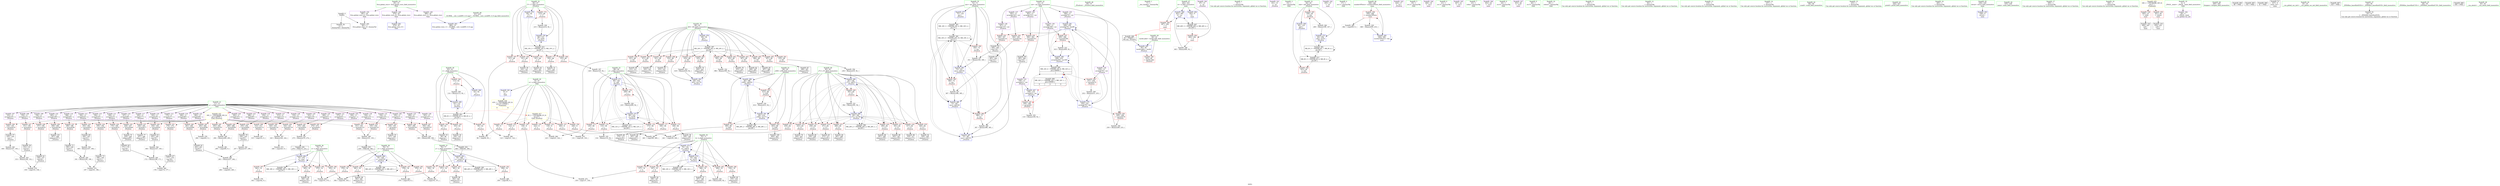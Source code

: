 digraph "SVFG" {
	label="SVFG";

	Node0x561c1f3261d0 [shape=record,color=grey,label="{NodeID: 0\nNullPtr}"];
	Node0x561c1f3261d0 -> Node0x561c1f34ef30[style=solid];
	Node0x561c1f3261d0 -> Node0x561c1f35ceb0[style=solid];
	Node0x561c1f364440 [shape=record,color=grey,label="{NodeID: 360\n263 = Binary(257, 262, )\n}"];
	Node0x561c1f364440 -> Node0x561c1f3654c0[style=solid];
	Node0x561c1f35d970 [shape=record,color=blue,label="{NodeID: 277\n72\<--118\nans\<--\n_Z5solvei\n}"];
	Node0x561c1f35d970 -> Node0x561c1f378e90[style=dashed];
	Node0x561c1f351690 [shape=record,color=red,label="{NodeID: 194\n371\<--76\n\<--y\n_Z5solvei\n}"];
	Node0x561c1f351690 -> Node0x561c1f3645c0[style=solid];
	Node0x561c1f34e940 [shape=record,color=purple,label="{NodeID: 111\n169\<--11\narrayidx33\<--a\n_Z5solvei\n}"];
	Node0x561c1f34e940 -> Node0x561c1f3533d0[style=solid];
	Node0x561c1f34cc10 [shape=record,color=green,label="{NodeID: 28\n56\<--57\n_Z5solvei\<--_Z5solvei_field_insensitive\n}"];
	Node0x561c1f352d50 [shape=record,color=red,label="{NodeID: 222\n403\<--84\n\<--j160\n_Z5solvei\n}"];
	Node0x561c1f352d50 -> Node0x561c1f34e050[style=solid];
	Node0x561c1f354800 [shape=record,color=purple,label="{NodeID: 139\n408\<--13\narrayidx168\<--cnt\n_Z5solvei\n}"];
	Node0x561c1f354800 -> Node0x561c1f35c8a0[style=solid];
	Node0x561c1f354800 -> Node0x561c1f35e400[style=solid];
	Node0x561c1f34f470 [shape=record,color=black,label="{NodeID: 56\n142\<--141\nidxprom18\<--\n_Z5solvei\n}"];
	Node0x561c1f380590 [shape=record,color=black,label="{NodeID: 416\nMR_14V_2 = PHI(MR_14V_3, MR_14V_1, )\npts\{71 \}\n}"];
	Node0x561c1f380590 -> Node0x561c1f35d560[style=dashed];
	Node0x561c1f380590 -> Node0x561c1f380590[style=dashed];
	Node0x561c1f361bc0 [shape=record,color=grey,label="{NodeID: 333\n410 = Binary(409, 92, )\n}"];
	Node0x561c1f361bc0 -> Node0x561c1f35e400[style=solid];
	Node0x561c1f35c2f0 [shape=record,color=red,label="{NodeID: 250\n324\<--323\n\<--arrayidx118\n_Z5solvei\n}"];
	Node0x561c1f35c2f0 -> Node0x561c1f3630c0[style=solid];
	Node0x561c1f355f50 [shape=record,color=red,label="{NodeID: 167\n121\<--66\n\<--i7\n_Z5solvei\n}"];
	Node0x561c1f355f50 -> Node0x561c1f366240[style=solid];
	Node0x561c1f350b30 [shape=record,color=black,label="{NodeID: 84\n281\<--280\nidxprom95\<--\n_Z5solvei\n}"];
	Node0x561c1f32b220 [shape=record,color=green,label="{NodeID: 1\n7\<--1\n__dso_handle\<--dummyObj\nGlob }"];
	Node0x561c1f3645c0 [shape=record,color=grey,label="{NodeID: 361\n372 = cmp(370, 371, )\n}"];
	Node0x561c1f35da40 [shape=record,color=blue,label="{NodeID: 278\n80\<--92\ni63\<--\n_Z5solvei\n}"];
	Node0x561c1f35da40 -> Node0x561c1f37a290[style=dashed];
	Node0x561c1f351760 [shape=record,color=red,label="{NodeID: 195\n370\<--78\n\<--z\n_Z5solvei\n}"];
	Node0x561c1f351760 -> Node0x561c1f3645c0[style=solid];
	Node0x561c1f34ea10 [shape=record,color=purple,label="{NodeID: 112\n175\<--11\narrayidx37\<--a\n_Z5solvei\n}"];
	Node0x561c1f34ea10 -> Node0x561c1f35b3c0[style=solid];
	Node0x561c1f34cd10 [shape=record,color=green,label="{NodeID: 29\n60\<--61\ntestId.addr\<--testId.addr_field_insensitive\n_Z5solvei\n}"];
	Node0x561c1f34cd10 -> Node0x561c1f3559a0[style=solid];
	Node0x561c1f34cd10 -> Node0x561c1f35cfb0[style=solid];
	Node0x561c1f352e20 [shape=record,color=red,label="{NodeID: 223\n413\<--84\n\<--j160\n_Z5solvei\n}"];
	Node0x561c1f352e20 -> Node0x561c1f361d40[style=solid];
	Node0x561c1f3548d0 [shape=record,color=purple,label="{NodeID: 140\n87\<--15\n\<--.str\n_Z5solvei\n}"];
	Node0x561c1f34f540 [shape=record,color=black,label="{NodeID: 57\n145\<--144\nconv\<--\n_Z5solvei\n}"];
	Node0x561c1f34f540 -> Node0x561c1f362dc0[style=solid];
	Node0x561c1f380a90 [shape=record,color=yellow,style=double,label="{NodeID: 417\n2V_1 = ENCHI(MR_2V_0)\npts\{10 \}\nFun[_Z5solvei]}"];
	Node0x561c1f380a90 -> Node0x561c1f355250[style=dashed];
	Node0x561c1f380a90 -> Node0x561c1f355320[style=dashed];
	Node0x561c1f380a90 -> Node0x561c1f3553f0[style=dashed];
	Node0x561c1f380a90 -> Node0x561c1f3554c0[style=dashed];
	Node0x561c1f380a90 -> Node0x561c1f355590[style=dashed];
	Node0x561c1f380a90 -> Node0x561c1f355660[style=dashed];
	Node0x561c1f380a90 -> Node0x561c1f355730[style=dashed];
	Node0x561c1f361d40 [shape=record,color=grey,label="{NodeID: 334\n414 = Binary(413, 92, )\n}"];
	Node0x561c1f361d40 -> Node0x561c1f35e4d0[style=solid];
	Node0x561c1f35c3c0 [shape=record,color=red,label="{NodeID: 251\n331\<--330\n\<--arrayidx123\n_Z5solvei\n}"];
	Node0x561c1f35c3c0 -> Node0x561c1f362640[style=solid];
	Node0x561c1f356020 [shape=record,color=red,label="{NodeID: 168\n125\<--66\n\<--i7\n_Z5solvei\n}"];
	Node0x561c1f356020 -> Node0x561c1f363fc0[style=solid];
	Node0x561c1f350c00 [shape=record,color=black,label="{NodeID: 85\n287\<--286\nidxprom98\<--\n_Z5solvei\n}"];
	Node0x561c1f32d1d0 [shape=record,color=green,label="{NodeID: 2\n9\<--1\n\<--dummyObj\nCan only get source location for instruction, argument, global var or function.}"];
	Node0x561c1f364740 [shape=record,color=grey,label="{NodeID: 362\n379 = cmp(378, 9, )\n}"];
	Node0x561c1f35db10 [shape=record,color=blue,label="{NodeID: 279\n230\<--232\narrayidx70\<--dec\n_Z5solvei\n}"];
	Node0x561c1f35db10 -> Node0x561c1f35b930[style=dashed];
	Node0x561c1f35db10 -> Node0x561c1f35c8a0[style=dashed];
	Node0x561c1f35db10 -> Node0x561c1f35dcb0[style=dashed];
	Node0x561c1f35db10 -> Node0x561c1f35e400[style=dashed];
	Node0x561c1f35db10 -> Node0x561c1f37b590[style=dashed];
	Node0x561c1f351830 [shape=record,color=red,label="{NodeID: 196\n374\<--78\n\<--z\n_Z5solvei\n}"];
	Node0x561c1f351830 -> Node0x561c1f3648c0[style=solid];
	Node0x561c1f34eae0 [shape=record,color=purple,label="{NodeID: 113\n182\<--11\narrayidx42\<--a\n_Z5solvei\n}"];
	Node0x561c1f34eae0 -> Node0x561c1f35b450[style=solid];
	Node0x561c1f34cde0 [shape=record,color=green,label="{NodeID: 30\n62\<--63\ni\<--i_field_insensitive\n_Z5solvei\n}"];
	Node0x561c1f34cde0 -> Node0x561c1f355a70[style=solid];
	Node0x561c1f34cde0 -> Node0x561c1f355b40[style=solid];
	Node0x561c1f34cde0 -> Node0x561c1f355c10[style=solid];
	Node0x561c1f34cde0 -> Node0x561c1f355ce0[style=solid];
	Node0x561c1f34cde0 -> Node0x561c1f35d080[style=solid];
	Node0x561c1f34cde0 -> Node0x561c1f35d220[style=solid];
	Node0x561c1f352ef0 [shape=record,color=red,label="{NodeID: 224\n106\<--105\n\<--arrayidx3\n_Z5solvei\n}"];
	Node0x561c1f352ef0 -> Node0x561c1f34f3a0[style=solid];
	Node0x561c1f3549a0 [shape=record,color=purple,label="{NodeID: 141\n101\<--15\n\<--.str\n_Z5solvei\n}"];
	Node0x561c1f34f610 [shape=record,color=black,label="{NodeID: 58\n149\<--148\nidxprom20\<--\n_Z5solvei\n}"];
	Node0x561c1f361ec0 [shape=record,color=grey,label="{NodeID: 335\n134 = Binary(133, 92, )\n}"];
	Node0x561c1f361ec0 -> Node0x561c1f35d560[style=solid];
	Node0x561c1f35c490 [shape=record,color=red,label="{NodeID: 252\n335\<--334\n\<--arrayidx125\n_Z5solvei\n}"];
	Node0x561c1f35c490 -> Node0x561c1f362640[style=solid];
	Node0x561c1f3560f0 [shape=record,color=red,label="{NodeID: 169\n141\<--66\n\<--i7\n_Z5solvei\n}"];
	Node0x561c1f3560f0 -> Node0x561c1f34f470[style=solid];
	Node0x561c1f350cd0 [shape=record,color=black,label="{NodeID: 86\n291\<--290\nidxprom100\<--\n_Z5solvei\n}"];
	Node0x561c1f32d260 [shape=record,color=green,label="{NodeID: 3\n15\<--1\n.str\<--dummyObj\nGlob }"];
	Node0x561c1f3648c0 [shape=record,color=grey,label="{NodeID: 363\n376 = cmp(374, 375, )\n}"];
	Node0x561c1f35dbe0 [shape=record,color=blue,label="{NodeID: 280\n82\<--236\nj71\<--add72\n_Z5solvei\n}"];
	Node0x561c1f35dbe0 -> Node0x561c1f352460[style=dashed];
	Node0x561c1f35dbe0 -> Node0x561c1f352530[style=dashed];
	Node0x561c1f35dbe0 -> Node0x561c1f352600[style=dashed];
	Node0x561c1f35dbe0 -> Node0x561c1f3526d0[style=dashed];
	Node0x561c1f35dbe0 -> Node0x561c1f3527a0[style=dashed];
	Node0x561c1f35dbe0 -> Node0x561c1f352870[style=dashed];
	Node0x561c1f35dbe0 -> Node0x561c1f352940[style=dashed];
	Node0x561c1f35dbe0 -> Node0x561c1f352a10[style=dashed];
	Node0x561c1f35dbe0 -> Node0x561c1f352ae0[style=dashed];
	Node0x561c1f35dbe0 -> Node0x561c1f352bb0[style=dashed];
	Node0x561c1f35dbe0 -> Node0x561c1f35e260[style=dashed];
	Node0x561c1f35dbe0 -> Node0x561c1f37a790[style=dashed];
	Node0x561c1f351900 [shape=record,color=red,label="{NodeID: 197\n378\<--78\n\<--z\n_Z5solvei\n}"];
	Node0x561c1f351900 -> Node0x561c1f364740[style=solid];
	Node0x561c1f34ebb0 [shape=record,color=purple,label="{NodeID: 114\n188\<--11\narrayidx46\<--a\n_Z5solvei\n}"];
	Node0x561c1f34ebb0 -> Node0x561c1f35b520[style=solid];
	Node0x561c1f34ceb0 [shape=record,color=green,label="{NodeID: 31\n64\<--65\nshit\<--shit_field_insensitive\n_Z5solvei\n}"];
	Node0x561c1f34ceb0 -> Node0x561c1f355db0[style=solid];
	Node0x561c1f34ceb0 -> Node0x561c1f355e80[style=solid];
	Node0x561c1f34ceb0 -> Node0x561c1f35d2f0[style=solid];
	Node0x561c1f34ceb0 -> Node0x561c1f35d630[style=solid];
	Node0x561c1f352fc0 [shape=record,color=red,label="{NodeID: 225\n109\<--108\n\<--arrayidx5\n_Z5solvei\n}"];
	Node0x561c1f352fc0 -> Node0x561c1f363cc0[style=solid];
	Node0x561c1f354a70 [shape=record,color=purple,label="{NodeID: 142\n455\<--15\n\<--.str\nmain\n}"];
	Node0x561c1f34f6e0 [shape=record,color=black,label="{NodeID: 59\n152\<--151\nconv22\<--\n_Z5solvei\n}"];
	Node0x561c1f34f6e0 -> Node0x561c1f362ac0[style=solid];
	Node0x561c1f362040 [shape=record,color=grey,label="{NodeID: 336\n205 = Binary(204, 92, )\n}"];
	Node0x561c1f362040 -> Node0x561c1f35d700[style=solid];
	Node0x561c1f35c560 [shape=record,color=red,label="{NodeID: 253\n348\<--347\n\<--arrayidx133\n_Z5solvei\n}"];
	Node0x561c1f35c560 -> Node0x561c1f351420[style=solid];
	Node0x561c1f3561c0 [shape=record,color=red,label="{NodeID: 170\n161\<--66\n\<--i7\n_Z5solvei\n}"];
	Node0x561c1f3561c0 -> Node0x561c1f34f950[style=solid];
	Node0x561c1f350da0 [shape=record,color=black,label="{NodeID: 87\n298\<--297\nidxprom104\<--\n_Z5solvei\n}"];
	Node0x561c1f326e60 [shape=record,color=green,label="{NodeID: 4\n17\<--1\n.str.1\<--dummyObj\nGlob }"];
	Node0x561c1f364a40 [shape=record,color=grey,label="{NodeID: 364\n462 = cmp(459, 9, )\n}"];
	Node0x561c1f35dcb0 [shape=record,color=blue,label="{NodeID: 281\n248\<--250\narrayidx79\<--dec80\n_Z5solvei\n}"];
	Node0x561c1f35dcb0 -> Node0x561c1f35b930[style=dashed];
	Node0x561c1f35dcb0 -> Node0x561c1f35c560[style=dashed];
	Node0x561c1f35dcb0 -> Node0x561c1f35c630[style=dashed];
	Node0x561c1f35dcb0 -> Node0x561c1f35c700[style=dashed];
	Node0x561c1f35dcb0 -> Node0x561c1f35c8a0[style=dashed];
	Node0x561c1f35dcb0 -> Node0x561c1f35dcb0[style=dashed];
	Node0x561c1f35dcb0 -> Node0x561c1f35e400[style=dashed];
	Node0x561c1f35dcb0 -> Node0x561c1f37b590[style=dashed];
	Node0x561c1f3519d0 [shape=record,color=red,label="{NodeID: 198\n381\<--78\n\<--z\n_Z5solvei\n}"];
	Node0x561c1f3519d0 -> Node0x561c1f34deb0[style=solid];
	Node0x561c1f34ec80 [shape=record,color=purple,label="{NodeID: 115\n194\<--11\narrayidx50\<--a\n_Z5solvei\n}"];
	Node0x561c1f34ec80 -> Node0x561c1f35b5f0[style=solid];
	Node0x561c1f34cf80 [shape=record,color=green,label="{NodeID: 32\n66\<--67\ni7\<--i7_field_insensitive\n_Z5solvei\n}"];
	Node0x561c1f34cf80 -> Node0x561c1f355f50[style=solid];
	Node0x561c1f34cf80 -> Node0x561c1f356020[style=solid];
	Node0x561c1f34cf80 -> Node0x561c1f3560f0[style=solid];
	Node0x561c1f34cf80 -> Node0x561c1f3561c0[style=solid];
	Node0x561c1f34cf80 -> Node0x561c1f356290[style=solid];
	Node0x561c1f34cf80 -> Node0x561c1f356360[style=solid];
	Node0x561c1f34cf80 -> Node0x561c1f35d3c0[style=solid];
	Node0x561c1f34cf80 -> Node0x561c1f35d8a0[style=solid];
	Node0x561c1f353090 [shape=record,color=red,label="{NodeID: 226\n144\<--143\n\<--arrayidx19\n_Z5solvei\n}"];
	Node0x561c1f353090 -> Node0x561c1f34f540[style=solid];
	Node0x561c1f354b40 [shape=record,color=purple,label="{NodeID: 143\n424\<--17\n\<--.str.1\n_Z5solvei\n}"];
	Node0x561c1f34f7b0 [shape=record,color=black,label="{NodeID: 60\n155\<--154\nidxprom24\<--\n_Z5solvei\n}"];
	Node0x561c1f3621c0 [shape=record,color=grey,label="{NodeID: 337\n351 = Binary(350, 349, )\n}"];
	Node0x561c1f3621c0 -> Node0x561c1f35dff0[style=solid];
	Node0x561c1f35c630 [shape=record,color=red,label="{NodeID: 254\n364\<--363\n\<--arrayidx142\n_Z5solvei\n}"];
	Node0x561c1f35c630 -> Node0x561c1f34dde0[style=solid];
	Node0x561c1f356290 [shape=record,color=red,label="{NodeID: 171\n192\<--66\n\<--i7\n_Z5solvei\n}"];
	Node0x561c1f356290 -> Node0x561c1f350170[style=solid];
	Node0x561c1f350e70 [shape=record,color=black,label="{NodeID: 88\n302\<--301\nidxprom106\<--\n_Z5solvei\n}"];
	Node0x561c1f326ef0 [shape=record,color=green,label="{NodeID: 5\n19\<--1\n.str.2\<--dummyObj\nGlob }"];
	Node0x561c1f364bc0 [shape=record,color=grey,label="{NodeID: 365\n401 = cmp(399, 400, )\n}"];
	Node0x561c1f35dd80 [shape=record,color=blue,label="{NodeID: 282\n74\<--278\nx\<--cond\n_Z5solvei\n}"];
	Node0x561c1f35dd80 -> Node0x561c1f356f90[style=dashed];
	Node0x561c1f35dd80 -> Node0x561c1f357060[style=dashed];
	Node0x561c1f35dd80 -> Node0x561c1f357130[style=dashed];
	Node0x561c1f35dd80 -> Node0x561c1f357200[style=dashed];
	Node0x561c1f35dd80 -> Node0x561c1f35dd80[style=dashed];
	Node0x561c1f35dd80 -> Node0x561c1f379390[style=dashed];
	Node0x561c1f351aa0 [shape=record,color=red,label="{NodeID: 199\n221\<--80\n\<--i63\n_Z5solvei\n}"];
	Node0x561c1f351aa0 -> Node0x561c1f364d40[style=solid];
	Node0x561c1f353550 [shape=record,color=purple,label="{NodeID: 116\n227\<--11\narrayidx68\<--a\n_Z5solvei\n}"];
	Node0x561c1f353550 -> Node0x561c1f35b6c0[style=solid];
	Node0x561c1f34d050 [shape=record,color=green,label="{NodeID: 33\n68\<--69\nj\<--j_field_insensitive\n_Z5solvei\n}"];
	Node0x561c1f34d050 -> Node0x561c1f356430[style=solid];
	Node0x561c1f34d050 -> Node0x561c1f356500[style=solid];
	Node0x561c1f34d050 -> Node0x561c1f3565d0[style=solid];
	Node0x561c1f34d050 -> Node0x561c1f3566a0[style=solid];
	Node0x561c1f34d050 -> Node0x561c1f356770[style=solid];
	Node0x561c1f34d050 -> Node0x561c1f356840[style=solid];
	Node0x561c1f34d050 -> Node0x561c1f35d490[style=solid];
	Node0x561c1f34d050 -> Node0x561c1f35d7d0[style=solid];
	Node0x561c1f378e90 [shape=record,color=black,label="{NodeID: 393\nMR_16V_3 = PHI(MR_16V_4, MR_16V_2, )\npts\{73 \}\n}"];
	Node0x561c1f378e90 -> Node0x561c1f357cb0[style=dashed];
	Node0x561c1f353160 [shape=record,color=red,label="{NodeID: 227\n151\<--150\n\<--arrayidx21\n_Z5solvei\n}"];
	Node0x561c1f353160 -> Node0x561c1f34f6e0[style=solid];
	Node0x561c1f354c10 [shape=record,color=purple,label="{NodeID: 144\n446\<--19\n\<--.str.2\nmain\n}"];
	Node0x561c1f34f880 [shape=record,color=black,label="{NodeID: 61\n158\<--157\nconv26\<--\n_Z5solvei\n}"];
	Node0x561c1f34f880 -> Node0x561c1f365340[style=solid];
	Node0x561c1f362340 [shape=record,color=grey,label="{NodeID: 338\n215 = Binary(214, 92, )\n}"];
	Node0x561c1f362340 -> Node0x561c1f35d8a0[style=solid];
	Node0x561c1f35c700 [shape=record,color=red,label="{NodeID: 255\n384\<--383\n\<--arrayidx153\n_Z5solvei\n}"];
	Node0x561c1f35c700 -> Node0x561c1f34df80[style=solid];
	Node0x561c1f356360 [shape=record,color=red,label="{NodeID: 172\n214\<--66\n\<--i7\n_Z5solvei\n}"];
	Node0x561c1f356360 -> Node0x561c1f362340[style=solid];
	Node0x561c1f350f40 [shape=record,color=black,label="{NodeID: 89\n312\<--311\nidxprom111\<--\n_Z5solvei\n}"];
	Node0x561c1f32cc20 [shape=record,color=green,label="{NodeID: 6\n21\<--1\n.str.3\<--dummyObj\nGlob }"];
	Node0x561c1f364d40 [shape=record,color=grey,label="{NodeID: 366\n223 = cmp(221, 222, )\n}"];
	Node0x561c1f35de50 [shape=record,color=blue,label="{NodeID: 283\n76\<--308\ny\<--cond110\n_Z5solvei\n}"];
	Node0x561c1f35de50 -> Node0x561c1f3572d0[style=dashed];
	Node0x561c1f35de50 -> Node0x561c1f3514f0[style=dashed];
	Node0x561c1f35de50 -> Node0x561c1f3515c0[style=dashed];
	Node0x561c1f35de50 -> Node0x561c1f351690[style=dashed];
	Node0x561c1f35de50 -> Node0x561c1f35de50[style=dashed];
	Node0x561c1f35de50 -> Node0x561c1f379890[style=dashed];
	Node0x561c1f351b70 [shape=record,color=red,label="{NodeID: 200\n225\<--80\n\<--i63\n_Z5solvei\n}"];
	Node0x561c1f351b70 -> Node0x561c1f350310[style=solid];
	Node0x561c1f353620 [shape=record,color=purple,label="{NodeID: 117\n245\<--11\narrayidx77\<--a\n_Z5solvei\n}"];
	Node0x561c1f353620 -> Node0x561c1f35b860[style=solid];
	Node0x561c1f34d120 [shape=record,color=green,label="{NodeID: 34\n70\<--71\nk\<--k_field_insensitive\n_Z5solvei\n}"];
	Node0x561c1f34d120 -> Node0x561c1f356910[style=solid];
	Node0x561c1f34d120 -> Node0x561c1f3569e0[style=solid];
	Node0x561c1f34d120 -> Node0x561c1f356ab0[style=solid];
	Node0x561c1f34d120 -> Node0x561c1f356b80[style=solid];
	Node0x561c1f34d120 -> Node0x561c1f356c50[style=solid];
	Node0x561c1f34d120 -> Node0x561c1f35d560[style=solid];
	Node0x561c1f34d120 -> Node0x561c1f35d700[style=solid];
	Node0x561c1f379390 [shape=record,color=black,label="{NodeID: 394\nMR_18V_2 = PHI(MR_18V_3, MR_18V_1, )\npts\{75 \}\n}"];
	Node0x561c1f379390 -> Node0x561c1f35dd80[style=dashed];
	Node0x561c1f379390 -> Node0x561c1f379390[style=dashed];
	Node0x561c1f353230 [shape=record,color=red,label="{NodeID: 228\n157\<--156\n\<--arrayidx25\n_Z5solvei\n}"];
	Node0x561c1f353230 -> Node0x561c1f34f880[style=solid];
	Node0x561c1f354ce0 [shape=record,color=purple,label="{NodeID: 145\n447\<--21\n\<--.str.3\nmain\n}"];
	Node0x561c1f34f950 [shape=record,color=black,label="{NodeID: 62\n162\<--161\nidxprom28\<--\n_Z5solvei\n}"];
	Node0x561c1f3624c0 [shape=record,color=grey,label="{NodeID: 339\n210 = Binary(209, 92, )\n}"];
	Node0x561c1f3624c0 -> Node0x561c1f35d7d0[style=solid];
	Node0x561c1f35c7d0 [shape=record,color=red,label="{NodeID: 256\n406\<--405\n\<--arrayidx166\n_Z5solvei\n}"];
	Node0x561c1f35c7d0 -> Node0x561c1f34e120[style=solid];
	Node0x561c1f356430 [shape=record,color=red,label="{NodeID: 173\n129\<--68\n\<--j\n_Z5solvei\n}"];
	Node0x561c1f356430 -> Node0x561c1f3660c0[style=solid];
	Node0x561c1f351010 [shape=record,color=black,label="{NodeID: 90\n318\<--317\nidxprom115\<--\n_Z5solvei\n}"];
	Node0x561c1f32ccb0 [shape=record,color=green,label="{NodeID: 7\n23\<--1\nstdin\<--dummyObj\nGlob }"];
	Node0x561c1f364ec0 [shape=record,color=grey,label="{NodeID: 367\n315 = cmp(314, 9, )\n}"];
	Node0x561c1f35df20 [shape=record,color=blue,label="{NodeID: 284\n78\<--339\nz\<--cond129\n_Z5solvei\n}"];
	Node0x561c1f35df20 -> Node0x561c1f351760[style=dashed];
	Node0x561c1f35df20 -> Node0x561c1f351830[style=dashed];
	Node0x561c1f35df20 -> Node0x561c1f351900[style=dashed];
	Node0x561c1f35df20 -> Node0x561c1f3519d0[style=dashed];
	Node0x561c1f35df20 -> Node0x561c1f35df20[style=dashed];
	Node0x561c1f35df20 -> Node0x561c1f379d90[style=dashed];
	Node0x561c1f351c40 [shape=record,color=red,label="{NodeID: 201\n235\<--80\n\<--i63\n_Z5solvei\n}"];
	Node0x561c1f351c40 -> Node0x561c1f363b40[style=solid];
	Node0x561c1f3536f0 [shape=record,color=purple,label="{NodeID: 118\n254\<--11\narrayidx82\<--a\n_Z5solvei\n}"];
	Node0x561c1f3536f0 -> Node0x561c1f35ba00[style=solid];
	Node0x561c1f34d1f0 [shape=record,color=green,label="{NodeID: 35\n72\<--73\nans\<--ans_field_insensitive\n_Z5solvei\n}"];
	Node0x561c1f34d1f0 -> Node0x561c1f356d20[style=solid];
	Node0x561c1f34d1f0 -> Node0x561c1f356df0[style=solid];
	Node0x561c1f34d1f0 -> Node0x561c1f356ec0[style=solid];
	Node0x561c1f34d1f0 -> Node0x561c1f35d970[style=solid];
	Node0x561c1f34d1f0 -> Node0x561c1f35dff0[style=solid];
	Node0x561c1f34d1f0 -> Node0x561c1f35e0c0[style=solid];
	Node0x561c1f34d1f0 -> Node0x561c1f35e190[style=solid];
	Node0x561c1f379890 [shape=record,color=black,label="{NodeID: 395\nMR_20V_2 = PHI(MR_20V_3, MR_20V_1, )\npts\{77 \}\n}"];
	Node0x561c1f379890 -> Node0x561c1f35de50[style=dashed];
	Node0x561c1f379890 -> Node0x561c1f379890[style=dashed];
	Node0x561c1f353300 [shape=record,color=red,label="{NodeID: 229\n164\<--163\n\<--arrayidx29\n_Z5solvei\n}"];
	Node0x561c1f353300 -> Node0x561c1f34fa20[style=solid];
	Node0x561c1f354db0 [shape=record,color=purple,label="{NodeID: 146\n452\<--24\n\<--.str.4\nmain\n}"];
	Node0x561c1f34fa20 [shape=record,color=black,label="{NodeID: 63\n165\<--164\nconv30\<--\n_Z5solvei\n}"];
	Node0x561c1f34fa20 -> Node0x561c1f362940[style=solid];
	Node0x561c1f362640 [shape=record,color=grey,label="{NodeID: 340\n336 = Binary(331, 335, )\n}"];
	Node0x561c1f362640 -> Node0x561c1f360780[style=solid];
	Node0x561c1f35c8a0 [shape=record,color=red,label="{NodeID: 257\n409\<--408\n\<--arrayidx168\n_Z5solvei\n}"];
	Node0x561c1f35c8a0 -> Node0x561c1f361bc0[style=solid];
	Node0x561c1f356500 [shape=record,color=red,label="{NodeID: 174\n133\<--68\n\<--j\n_Z5solvei\n}"];
	Node0x561c1f356500 -> Node0x561c1f361ec0[style=solid];
	Node0x561c1f3510e0 [shape=record,color=black,label="{NodeID: 91\n322\<--321\nidxprom117\<--\n_Z5solvei\n}"];
	Node0x561c1f32cde0 [shape=record,color=green,label="{NodeID: 8\n24\<--1\n.str.4\<--dummyObj\nGlob }"];
	Node0x561c1f365040 [shape=record,color=grey,label="{NodeID: 368\n359 = cmp(358, 9, )\n}"];
	Node0x561c1f35dff0 [shape=record,color=blue,label="{NodeID: 285\n72\<--351\nans\<--add135\n_Z5solvei\n}"];
	Node0x561c1f35dff0 -> Node0x561c1f356df0[style=dashed];
	Node0x561c1f35dff0 -> Node0x561c1f356ec0[style=dashed];
	Node0x561c1f35dff0 -> Node0x561c1f35e0c0[style=dashed];
	Node0x561c1f35dff0 -> Node0x561c1f35e190[style=dashed];
	Node0x561c1f35dff0 -> Node0x561c1f357cb0[style=dashed];
	Node0x561c1f351d10 [shape=record,color=red,label="{NodeID: 202\n252\<--80\n\<--i63\n_Z5solvei\n}"];
	Node0x561c1f351d10 -> Node0x561c1f350650[style=solid];
	Node0x561c1f3537c0 [shape=record,color=purple,label="{NodeID: 119\n260\<--11\narrayidx86\<--a\n_Z5solvei\n}"];
	Node0x561c1f3537c0 -> Node0x561c1f35bad0[style=solid];
	Node0x561c1f34d2c0 [shape=record,color=green,label="{NodeID: 36\n74\<--75\nx\<--x_field_insensitive\n_Z5solvei\n}"];
	Node0x561c1f34d2c0 -> Node0x561c1f356f90[style=solid];
	Node0x561c1f34d2c0 -> Node0x561c1f357060[style=solid];
	Node0x561c1f34d2c0 -> Node0x561c1f357130[style=solid];
	Node0x561c1f34d2c0 -> Node0x561c1f357200[style=solid];
	Node0x561c1f34d2c0 -> Node0x561c1f35dd80[style=solid];
	Node0x561c1f379d90 [shape=record,color=black,label="{NodeID: 396\nMR_22V_2 = PHI(MR_22V_3, MR_22V_1, )\npts\{79 \}\n}"];
	Node0x561c1f379d90 -> Node0x561c1f35df20[style=dashed];
	Node0x561c1f379d90 -> Node0x561c1f379d90[style=dashed];
	Node0x561c1f3533d0 [shape=record,color=red,label="{NodeID: 230\n170\<--169\n\<--arrayidx33\n_Z5solvei\n}"];
	Node0x561c1f3533d0 -> Node0x561c1f34fbc0[style=solid];
	Node0x561c1f354e80 [shape=record,color=purple,label="{NodeID: 147\n453\<--26\n\<--.str.5\nmain\n}"];
	Node0x561c1f34faf0 [shape=record,color=black,label="{NodeID: 64\n168\<--167\nidxprom32\<--\n_Z5solvei\n}"];
	Node0x561c1f3627c0 [shape=record,color=grey,label="{NodeID: 341\n257 = Binary(147, 256, )\n}"];
	Node0x561c1f3627c0 -> Node0x561c1f364440[style=solid];
	Node0x561c1f35c970 [shape=record,color=red,label="{NodeID: 258\n459\<--440\n\<--numberOfTests\nmain\n}"];
	Node0x561c1f35c970 -> Node0x561c1f3615c0[style=solid];
	Node0x561c1f35c970 -> Node0x561c1f364a40[style=solid];
	Node0x561c1f3565d0 [shape=record,color=red,label="{NodeID: 175\n148\<--68\n\<--j\n_Z5solvei\n}"];
	Node0x561c1f3565d0 -> Node0x561c1f34f610[style=solid];
	Node0x561c1f3511b0 [shape=record,color=black,label="{NodeID: 92\n329\<--328\nidxprom122\<--\n_Z5solvei\n}"];
	Node0x561c1f32ce70 [shape=record,color=green,label="{NodeID: 9\n26\<--1\n.str.5\<--dummyObj\nGlob }"];
	Node0x561c1f3651c0 [shape=record,color=grey,label="{NodeID: 369\n356 = cmp(354, 355, )\n}"];
	Node0x561c1f35e0c0 [shape=record,color=blue,label="{NodeID: 286\n72\<--367\nans\<--add144\n_Z5solvei\n}"];
	Node0x561c1f35e0c0 -> Node0x561c1f356ec0[style=dashed];
	Node0x561c1f35e0c0 -> Node0x561c1f35e190[style=dashed];
	Node0x561c1f35e0c0 -> Node0x561c1f357cb0[style=dashed];
	Node0x561c1f351de0 [shape=record,color=red,label="{NodeID: 203\n267\<--80\n\<--i63\n_Z5solvei\n}"];
	Node0x561c1f351de0 -> Node0x561c1f350990[style=solid];
	Node0x561c1f353890 [shape=record,color=purple,label="{NodeID: 120\n269\<--11\narrayidx91\<--a\n_Z5solvei\n}"];
	Node0x561c1f353890 -> Node0x561c1f35bba0[style=solid];
	Node0x561c1f34d390 [shape=record,color=green,label="{NodeID: 37\n76\<--77\ny\<--y_field_insensitive\n_Z5solvei\n}"];
	Node0x561c1f34d390 -> Node0x561c1f3572d0[style=solid];
	Node0x561c1f34d390 -> Node0x561c1f3514f0[style=solid];
	Node0x561c1f34d390 -> Node0x561c1f3515c0[style=solid];
	Node0x561c1f34d390 -> Node0x561c1f351690[style=solid];
	Node0x561c1f34d390 -> Node0x561c1f35de50[style=solid];
	Node0x561c1f37a290 [shape=record,color=black,label="{NodeID: 397\nMR_24V_3 = PHI(MR_24V_4, MR_24V_2, )\npts\{81 \}\n}"];
	Node0x561c1f37a290 -> Node0x561c1f351aa0[style=dashed];
	Node0x561c1f37a290 -> Node0x561c1f351b70[style=dashed];
	Node0x561c1f37a290 -> Node0x561c1f351c40[style=dashed];
	Node0x561c1f37a290 -> Node0x561c1f351d10[style=dashed];
	Node0x561c1f37a290 -> Node0x561c1f351de0[style=dashed];
	Node0x561c1f37a290 -> Node0x561c1f351eb0[style=dashed];
	Node0x561c1f37a290 -> Node0x561c1f351f80[style=dashed];
	Node0x561c1f37a290 -> Node0x561c1f352050[style=dashed];
	Node0x561c1f37a290 -> Node0x561c1f352120[style=dashed];
	Node0x561c1f37a290 -> Node0x561c1f3521f0[style=dashed];
	Node0x561c1f37a290 -> Node0x561c1f3522c0[style=dashed];
	Node0x561c1f37a290 -> Node0x561c1f352390[style=dashed];
	Node0x561c1f37a290 -> Node0x561c1f35e5a0[style=dashed];
	Node0x561c1f35b3c0 [shape=record,color=red,label="{NodeID: 231\n176\<--175\n\<--arrayidx37\n_Z5solvei\n}"];
	Node0x561c1f35b3c0 -> Node0x561c1f34fd60[style=solid];
	Node0x561c1f354f50 [shape=record,color=purple,label="{NodeID: 148\n479\<--29\nllvm.global_ctors_0\<--llvm.global_ctors\nGlob }"];
	Node0x561c1f354f50 -> Node0x561c1f35ccb0[style=solid];
	Node0x561c1f34fbc0 [shape=record,color=black,label="{NodeID: 65\n171\<--170\nconv34\<--\n_Z5solvei\n}"];
	Node0x561c1f34fbc0 -> Node0x561c1f362c40[style=solid];
	Node0x561c1f362940 [shape=record,color=grey,label="{NodeID: 342\n166 = Binary(147, 165, )\n}"];
	Node0x561c1f362940 -> Node0x561c1f362c40[style=solid];
	Node0x561c1f35ca40 [shape=record,color=red,label="{NodeID: 259\n464\<--442\n\<--it\nmain\n}"];
	Node0x561c1f35ca40 -> Node0x561c1f363240[style=solid];
	Node0x561c1f3566a0 [shape=record,color=red,label="{NodeID: 176\n173\<--68\n\<--j\n_Z5solvei\n}"];
	Node0x561c1f3566a0 -> Node0x561c1f34fc90[style=solid];
	Node0x561c1f351280 [shape=record,color=black,label="{NodeID: 93\n333\<--332\nidxprom124\<--\n_Z5solvei\n}"];
	Node0x561c1f32cf00 [shape=record,color=green,label="{NodeID: 10\n28\<--1\nstdout\<--dummyObj\nGlob }"];
	Node0x561c1f365340 [shape=record,color=grey,label="{NodeID: 370\n159 = cmp(153, 158, )\n}"];
	Node0x561c1f35e190 [shape=record,color=blue,label="{NodeID: 287\n72\<--387\nans\<--add155\n_Z5solvei\n}"];
	Node0x561c1f35e190 -> Node0x561c1f357cb0[style=dashed];
	Node0x561c1f351eb0 [shape=record,color=red,label="{NodeID: 204\n286\<--80\n\<--i63\n_Z5solvei\n}"];
	Node0x561c1f351eb0 -> Node0x561c1f350c00[style=solid];
	Node0x561c1f353960 [shape=record,color=purple,label="{NodeID: 121\n273\<--11\narrayidx93\<--a\n_Z5solvei\n}"];
	Node0x561c1f353960 -> Node0x561c1f35bc70[style=solid];
	Node0x561c1f34d460 [shape=record,color=green,label="{NodeID: 38\n78\<--79\nz\<--z_field_insensitive\n_Z5solvei\n}"];
	Node0x561c1f34d460 -> Node0x561c1f351760[style=solid];
	Node0x561c1f34d460 -> Node0x561c1f351830[style=solid];
	Node0x561c1f34d460 -> Node0x561c1f351900[style=solid];
	Node0x561c1f34d460 -> Node0x561c1f3519d0[style=solid];
	Node0x561c1f34d460 -> Node0x561c1f35df20[style=solid];
	Node0x561c1f37a790 [shape=record,color=black,label="{NodeID: 398\nMR_26V_2 = PHI(MR_26V_4, MR_26V_1, )\npts\{83 \}\n}"];
	Node0x561c1f37a790 -> Node0x561c1f35dbe0[style=dashed];
	Node0x561c1f35b450 [shape=record,color=red,label="{NodeID: 232\n183\<--182\n\<--arrayidx42\n_Z5solvei\n}"];
	Node0x561c1f35b450 -> Node0x561c1f34ff00[style=solid];
	Node0x561c1f355050 [shape=record,color=purple,label="{NodeID: 149\n480\<--29\nllvm.global_ctors_1\<--llvm.global_ctors\nGlob }"];
	Node0x561c1f355050 -> Node0x561c1f35cdb0[style=solid];
	Node0x561c1f34fc90 [shape=record,color=black,label="{NodeID: 66\n174\<--173\nidxprom36\<--\n_Z5solvei\n}"];
	Node0x561c1f362ac0 [shape=record,color=grey,label="{NodeID: 343\n153 = Binary(146, 152, )\n}"];
	Node0x561c1f362ac0 -> Node0x561c1f365340[style=solid];
	Node0x561c1f35cb10 [shape=record,color=red,label="{NodeID: 260\n467\<--442\n\<--it\nmain\n|{<s0>9}}"];
	Node0x561c1f35cb10:s0 -> Node0x561c1f3965a0[style=solid,color=red];
	Node0x561c1f356770 [shape=record,color=red,label="{NodeID: 177\n180\<--68\n\<--j\n_Z5solvei\n}"];
	Node0x561c1f356770 -> Node0x561c1f34fe30[style=solid];
	Node0x561c1f351350 [shape=record,color=black,label="{NodeID: 94\n346\<--345\nidxprom132\<--\n_Z5solvei\n}"];
	Node0x561c1f32b420 [shape=record,color=green,label="{NodeID: 11\n30\<--1\n\<--dummyObj\nCan only get source location for instruction, argument, global var or function.}"];
	Node0x561c1f3654c0 [shape=record,color=grey,label="{NodeID: 371\n264 = cmp(263, 265, )\n}"];
	Node0x561c1f35e260 [shape=record,color=blue,label="{NodeID: 288\n82\<--392\nj71\<--inc158\n_Z5solvei\n}"];
	Node0x561c1f35e260 -> Node0x561c1f352460[style=dashed];
	Node0x561c1f35e260 -> Node0x561c1f352530[style=dashed];
	Node0x561c1f35e260 -> Node0x561c1f352600[style=dashed];
	Node0x561c1f35e260 -> Node0x561c1f3526d0[style=dashed];
	Node0x561c1f35e260 -> Node0x561c1f3527a0[style=dashed];
	Node0x561c1f35e260 -> Node0x561c1f352870[style=dashed];
	Node0x561c1f35e260 -> Node0x561c1f352940[style=dashed];
	Node0x561c1f35e260 -> Node0x561c1f352a10[style=dashed];
	Node0x561c1f35e260 -> Node0x561c1f352ae0[style=dashed];
	Node0x561c1f35e260 -> Node0x561c1f352bb0[style=dashed];
	Node0x561c1f35e260 -> Node0x561c1f35e260[style=dashed];
	Node0x561c1f35e260 -> Node0x561c1f37a790[style=dashed];
	Node0x561c1f351f80 [shape=record,color=red,label="{NodeID: 205\n297\<--80\n\<--i63\n_Z5solvei\n}"];
	Node0x561c1f351f80 -> Node0x561c1f350da0[style=solid];
	Node0x561c1f353a30 [shape=record,color=purple,label="{NodeID: 122\n282\<--11\narrayidx96\<--a\n_Z5solvei\n}"];
	Node0x561c1f353a30 -> Node0x561c1f35bd40[style=solid];
	Node0x561c1f34d530 [shape=record,color=green,label="{NodeID: 39\n80\<--81\ni63\<--i63_field_insensitive\n_Z5solvei\n}"];
	Node0x561c1f34d530 -> Node0x561c1f351aa0[style=solid];
	Node0x561c1f34d530 -> Node0x561c1f351b70[style=solid];
	Node0x561c1f34d530 -> Node0x561c1f351c40[style=solid];
	Node0x561c1f34d530 -> Node0x561c1f351d10[style=solid];
	Node0x561c1f34d530 -> Node0x561c1f351de0[style=solid];
	Node0x561c1f34d530 -> Node0x561c1f351eb0[style=solid];
	Node0x561c1f34d530 -> Node0x561c1f351f80[style=solid];
	Node0x561c1f34d530 -> Node0x561c1f352050[style=solid];
	Node0x561c1f34d530 -> Node0x561c1f352120[style=solid];
	Node0x561c1f34d530 -> Node0x561c1f3521f0[style=solid];
	Node0x561c1f34d530 -> Node0x561c1f3522c0[style=solid];
	Node0x561c1f34d530 -> Node0x561c1f352390[style=solid];
	Node0x561c1f34d530 -> Node0x561c1f35da40[style=solid];
	Node0x561c1f34d530 -> Node0x561c1f35e5a0[style=solid];
	Node0x561c1f37b4a0 [shape=record,color=black,label="{NodeID: 399\nMR_28V_2 = PHI(MR_28V_4, MR_28V_1, )\npts\{85 \}\n}"];
	Node0x561c1f37b4a0 -> Node0x561c1f35e330[style=dashed];
	Node0x561c1f35b520 [shape=record,color=red,label="{NodeID: 233\n189\<--188\n\<--arrayidx46\n_Z5solvei\n}"];
	Node0x561c1f35b520 -> Node0x561c1f3500a0[style=solid];
	Node0x561c1f355150 [shape=record,color=purple,label="{NodeID: 150\n481\<--29\nllvm.global_ctors_2\<--llvm.global_ctors\nGlob }"];
	Node0x561c1f355150 -> Node0x561c1f35ceb0[style=solid];
	Node0x561c1f34fd60 [shape=record,color=black,label="{NodeID: 67\n177\<--176\nconv38\<--\n_Z5solvei\n}"];
	Node0x561c1f34fd60 -> Node0x561c1f366540[style=solid];
	Node0x561c1f362c40 [shape=record,color=grey,label="{NodeID: 344\n172 = Binary(166, 171, )\n}"];
	Node0x561c1f362c40 -> Node0x561c1f366540[style=solid];
	Node0x561c1f35cbe0 [shape=record,color=blue,label="{NodeID: 261\n8\<--9\nn\<--\nGlob }"];
	Node0x561c1f35cbe0 -> Node0x561c1f3823e0[style=dashed];
	Node0x561c1f356840 [shape=record,color=red,label="{NodeID: 178\n209\<--68\n\<--j\n_Z5solvei\n}"];
	Node0x561c1f356840 -> Node0x561c1f3624c0[style=solid];
	Node0x561c1f351420 [shape=record,color=black,label="{NodeID: 95\n349\<--348\nconv134\<--\n_Z5solvei\n}"];
	Node0x561c1f351420 -> Node0x561c1f3621c0[style=solid];
	Node0x561c1f32b4b0 [shape=record,color=green,label="{NodeID: 12\n92\<--1\n\<--dummyObj\nCan only get source location for instruction, argument, global var or function.}"];
	Node0x561c1f365640 [shape=record,color=grey,label="{NodeID: 372\n139 = cmp(137, 138, )\n}"];
	Node0x561c1f35e330 [shape=record,color=blue,label="{NodeID: 289\n84\<--396\nj160\<--add161\n_Z5solvei\n}"];
	Node0x561c1f35e330 -> Node0x561c1f352c80[style=dashed];
	Node0x561c1f35e330 -> Node0x561c1f352d50[style=dashed];
	Node0x561c1f35e330 -> Node0x561c1f352e20[style=dashed];
	Node0x561c1f35e330 -> Node0x561c1f35e4d0[style=dashed];
	Node0x561c1f35e330 -> Node0x561c1f37b4a0[style=dashed];
	Node0x561c1f352050 [shape=record,color=red,label="{NodeID: 206\n311\<--80\n\<--i63\n_Z5solvei\n}"];
	Node0x561c1f352050 -> Node0x561c1f350f40[style=solid];
	Node0x561c1f353b00 [shape=record,color=purple,label="{NodeID: 123\n288\<--11\narrayidx99\<--a\n_Z5solvei\n}"];
	Node0x561c1f353b00 -> Node0x561c1f35be10[style=solid];
	Node0x561c1f34d600 [shape=record,color=green,label="{NodeID: 40\n82\<--83\nj71\<--j71_field_insensitive\n_Z5solvei\n}"];
	Node0x561c1f34d600 -> Node0x561c1f352460[style=solid];
	Node0x561c1f34d600 -> Node0x561c1f352530[style=solid];
	Node0x561c1f34d600 -> Node0x561c1f352600[style=solid];
	Node0x561c1f34d600 -> Node0x561c1f3526d0[style=solid];
	Node0x561c1f34d600 -> Node0x561c1f3527a0[style=solid];
	Node0x561c1f34d600 -> Node0x561c1f352870[style=solid];
	Node0x561c1f34d600 -> Node0x561c1f352940[style=solid];
	Node0x561c1f34d600 -> Node0x561c1f352a10[style=solid];
	Node0x561c1f34d600 -> Node0x561c1f352ae0[style=solid];
	Node0x561c1f34d600 -> Node0x561c1f352bb0[style=solid];
	Node0x561c1f34d600 -> Node0x561c1f35dbe0[style=solid];
	Node0x561c1f34d600 -> Node0x561c1f35e260[style=solid];
	Node0x561c1f37b590 [shape=record,color=black,label="{NodeID: 400\nMR_32V_4 = PHI(MR_32V_8, MR_32V_2, )\npts\{140000 \}\n|{|<s2>9}}"];
	Node0x561c1f37b590 -> Node0x561c1f35b790[style=dashed];
	Node0x561c1f37b590 -> Node0x561c1f35db10[style=dashed];
	Node0x561c1f37b590:s2 -> Node0x561c1f37dd90[style=dashed,color=blue];
	Node0x561c1f35b5f0 [shape=record,color=red,label="{NodeID: 234\n195\<--194\n\<--arrayidx50\n_Z5solvei\n}"];
	Node0x561c1f35b5f0 -> Node0x561c1f350240[style=solid];
	Node0x561c1f355250 [shape=record,color=red,label="{NodeID: 151\n95\<--8\n\<--n\n_Z5solvei\n}"];
	Node0x561c1f355250 -> Node0x561c1f365dc0[style=solid];
	Node0x561c1f34fe30 [shape=record,color=black,label="{NodeID: 68\n181\<--180\nidxprom41\<--\n_Z5solvei\n}"];
	Node0x561c1f362dc0 [shape=record,color=grey,label="{NodeID: 345\n146 = Binary(147, 145, )\n}"];
	Node0x561c1f362dc0 -> Node0x561c1f362ac0[style=solid];
	Node0x561c1f35ccb0 [shape=record,color=blue,label="{NodeID: 262\n479\<--30\nllvm.global_ctors_0\<--\nGlob }"];
	Node0x561c1f356910 [shape=record,color=red,label="{NodeID: 179\n137\<--70\n\<--k\n_Z5solvei\n}"];
	Node0x561c1f356910 -> Node0x561c1f365640[style=solid];
	Node0x561c1f34dd10 [shape=record,color=black,label="{NodeID: 96\n362\<--361\nidxprom141\<--\n_Z5solvei\n}"];
	Node0x561c1f32b540 [shape=record,color=green,label="{NodeID: 13\n118\<--1\n\<--dummyObj\nCan only get source location for instruction, argument, global var or function.}"];
	Node0x561c1f3657c0 [shape=record,color=grey,label="{NodeID: 373\n326 = cmp(325, 9, )\n}"];
	Node0x561c1f35e400 [shape=record,color=blue,label="{NodeID: 290\n408\<--410\narrayidx168\<--inc169\n_Z5solvei\n}"];
	Node0x561c1f35e400 -> Node0x561c1f35c8a0[style=dashed];
	Node0x561c1f35e400 -> Node0x561c1f35e400[style=dashed];
	Node0x561c1f35e400 -> Node0x561c1f37b590[style=dashed];
	Node0x561c1f352120 [shape=record,color=red,label="{NodeID: 207\n321\<--80\n\<--i63\n_Z5solvei\n}"];
	Node0x561c1f352120 -> Node0x561c1f3510e0[style=solid];
	Node0x561c1f353bd0 [shape=record,color=purple,label="{NodeID: 124\n292\<--11\narrayidx101\<--a\n_Z5solvei\n}"];
	Node0x561c1f353bd0 -> Node0x561c1f35bee0[style=solid];
	Node0x561c1f34d6d0 [shape=record,color=green,label="{NodeID: 41\n84\<--85\nj160\<--j160_field_insensitive\n_Z5solvei\n}"];
	Node0x561c1f34d6d0 -> Node0x561c1f352c80[style=solid];
	Node0x561c1f34d6d0 -> Node0x561c1f352d50[style=solid];
	Node0x561c1f34d6d0 -> Node0x561c1f352e20[style=solid];
	Node0x561c1f34d6d0 -> Node0x561c1f35e330[style=solid];
	Node0x561c1f34d6d0 -> Node0x561c1f35e4d0[style=solid];
	Node0x561c1f35b6c0 [shape=record,color=red,label="{NodeID: 235\n228\<--227\n\<--arrayidx68\n_Z5solvei\n}"];
	Node0x561c1f35b6c0 -> Node0x561c1f3503e0[style=solid];
	Node0x561c1f355320 [shape=record,color=red,label="{NodeID: 152\n122\<--8\n\<--n\n_Z5solvei\n}"];
	Node0x561c1f355320 -> Node0x561c1f366240[style=solid];
	Node0x561c1f34ff00 [shape=record,color=black,label="{NodeID: 69\n184\<--183\nconv43\<--\n_Z5solvei\n}"];
	Node0x561c1f34ff00 -> Node0x561c1f363840[style=solid];
	Node0x561c1f362f40 [shape=record,color=grey,label="{NodeID: 346\n200 = Binary(199, 147, )\n}"];
	Node0x561c1f362f40 -> Node0x561c1f35d630[style=solid];
	Node0x561c1f35cdb0 [shape=record,color=blue,label="{NodeID: 263\n480\<--31\nllvm.global_ctors_1\<--_GLOBAL__sub_I_nick001_0_0.cpp\nGlob }"];
	Node0x561c1f3569e0 [shape=record,color=red,label="{NodeID: 180\n154\<--70\n\<--k\n_Z5solvei\n}"];
	Node0x561c1f3569e0 -> Node0x561c1f34f7b0[style=solid];
	Node0x561c1f34dde0 [shape=record,color=black,label="{NodeID: 97\n365\<--364\nconv143\<--\n_Z5solvei\n}"];
	Node0x561c1f34dde0 -> Node0x561c1f3612c0[style=solid];
	Node0x561c1f32bd90 [shape=record,color=green,label="{NodeID: 14\n147\<--1\n\<--dummyObj\nCan only get source location for instruction, argument, global var or function.}"];
	Node0x561c1f365940 [shape=record,color=grey,label="{NodeID: 374\n197 = cmp(191, 196, )\n}"];
	Node0x561c1f35e4d0 [shape=record,color=blue,label="{NodeID: 291\n84\<--414\nj160\<--inc171\n_Z5solvei\n}"];
	Node0x561c1f35e4d0 -> Node0x561c1f352c80[style=dashed];
	Node0x561c1f35e4d0 -> Node0x561c1f352d50[style=dashed];
	Node0x561c1f35e4d0 -> Node0x561c1f352e20[style=dashed];
	Node0x561c1f35e4d0 -> Node0x561c1f35e4d0[style=dashed];
	Node0x561c1f35e4d0 -> Node0x561c1f37b4a0[style=dashed];
	Node0x561c1f3521f0 [shape=record,color=red,label="{NodeID: 208\n332\<--80\n\<--i63\n_Z5solvei\n}"];
	Node0x561c1f3521f0 -> Node0x561c1f351280[style=solid];
	Node0x561c1f353ca0 [shape=record,color=purple,label="{NodeID: 125\n299\<--11\narrayidx105\<--a\n_Z5solvei\n}"];
	Node0x561c1f353ca0 -> Node0x561c1f35bfb0[style=solid];
	Node0x561c1f34d7a0 [shape=record,color=green,label="{NodeID: 42\n89\<--90\nscanf\<--scanf_field_insensitive\n}"];
	Node0x561c1f35b790 [shape=record,color=red,label="{NodeID: 236\n231\<--230\n\<--arrayidx70\n_Z5solvei\n}"];
	Node0x561c1f35b790 -> Node0x561c1f3633c0[style=solid];
	Node0x561c1f3553f0 [shape=record,color=red,label="{NodeID: 153\n130\<--8\n\<--n\n_Z5solvei\n}"];
	Node0x561c1f3553f0 -> Node0x561c1f3660c0[style=solid];
	Node0x561c1f34ffd0 [shape=record,color=black,label="{NodeID: 70\n187\<--186\nidxprom45\<--\n_Z5solvei\n}"];
	Node0x561c1f3630c0 [shape=record,color=grey,label="{NodeID: 347\n325 = Binary(320, 324, )\n}"];
	Node0x561c1f3630c0 -> Node0x561c1f3657c0[style=solid];
	Node0x561c1f35ceb0 [shape=record,color=blue, style = dotted,label="{NodeID: 264\n481\<--3\nllvm.global_ctors_2\<--dummyVal\nGlob }"];
	Node0x561c1f356ab0 [shape=record,color=red,label="{NodeID: 181\n167\<--70\n\<--k\n_Z5solvei\n}"];
	Node0x561c1f356ab0 -> Node0x561c1f34faf0[style=solid];
	Node0x561c1f34deb0 [shape=record,color=black,label="{NodeID: 98\n382\<--381\nidxprom152\<--\n_Z5solvei\n}"];
	Node0x561c1f32be60 [shape=record,color=green,label="{NodeID: 15\n233\<--1\n\<--dummyObj\nCan only get source location for instruction, argument, global var or function.}"];
	Node0x561c1f365ac0 [shape=record,color=grey,label="{NodeID: 375\n241 = cmp(239, 240, )\n}"];
	Node0x561c1f35e5a0 [shape=record,color=blue,label="{NodeID: 292\n80\<--419\ni63\<--inc174\n_Z5solvei\n}"];
	Node0x561c1f35e5a0 -> Node0x561c1f37a290[style=dashed];
	Node0x561c1f3522c0 [shape=record,color=red,label="{NodeID: 209\n395\<--80\n\<--i63\n_Z5solvei\n}"];
	Node0x561c1f3522c0 -> Node0x561c1f361a40[style=solid];
	Node0x561c1f353d70 [shape=record,color=purple,label="{NodeID: 126\n303\<--11\narrayidx107\<--a\n_Z5solvei\n}"];
	Node0x561c1f353d70 -> Node0x561c1f35c080[style=solid];
	Node0x561c1f34d8a0 [shape=record,color=green,label="{NodeID: 43\n426\<--427\nprintf\<--printf_field_insensitive\n}"];
	Node0x561c1f37c490 [shape=record,color=black,label="{NodeID: 403\nMR_6V_3 = PHI(MR_6V_4, MR_6V_2, )\npts\{63 \}\n}"];
	Node0x561c1f37c490 -> Node0x561c1f355a70[style=dashed];
	Node0x561c1f37c490 -> Node0x561c1f355b40[style=dashed];
	Node0x561c1f37c490 -> Node0x561c1f355c10[style=dashed];
	Node0x561c1f37c490 -> Node0x561c1f355ce0[style=dashed];
	Node0x561c1f37c490 -> Node0x561c1f35d220[style=dashed];
	Node0x561c1f35b860 [shape=record,color=red,label="{NodeID: 237\n246\<--245\n\<--arrayidx77\n_Z5solvei\n}"];
	Node0x561c1f35b860 -> Node0x561c1f350580[style=solid];
	Node0x561c1f3554c0 [shape=record,color=red,label="{NodeID: 154\n138\<--8\n\<--n\n_Z5solvei\n}"];
	Node0x561c1f3554c0 -> Node0x561c1f365640[style=solid];
	Node0x561c1f3500a0 [shape=record,color=black,label="{NodeID: 71\n190\<--189\nconv47\<--\n_Z5solvei\n}"];
	Node0x561c1f3500a0 -> Node0x561c1f363540[style=solid];
	Node0x561c1f382110 [shape=record,color=yellow,style=double,label="{NodeID: 431\n30V_1 = ENCHI(MR_30V_0)\npts\{120000 \}\nFun[_Z5solvei]}"];
	Node0x561c1f382110 -> Node0x561c1f352ef0[style=dashed];
	Node0x561c1f382110 -> Node0x561c1f353090[style=dashed];
	Node0x561c1f382110 -> Node0x561c1f353160[style=dashed];
	Node0x561c1f382110 -> Node0x561c1f353230[style=dashed];
	Node0x561c1f382110 -> Node0x561c1f353300[style=dashed];
	Node0x561c1f382110 -> Node0x561c1f3533d0[style=dashed];
	Node0x561c1f382110 -> Node0x561c1f35b3c0[style=dashed];
	Node0x561c1f382110 -> Node0x561c1f35b450[style=dashed];
	Node0x561c1f382110 -> Node0x561c1f35b520[style=dashed];
	Node0x561c1f382110 -> Node0x561c1f35b5f0[style=dashed];
	Node0x561c1f382110 -> Node0x561c1f35b6c0[style=dashed];
	Node0x561c1f382110 -> Node0x561c1f35b860[style=dashed];
	Node0x561c1f382110 -> Node0x561c1f35ba00[style=dashed];
	Node0x561c1f382110 -> Node0x561c1f35bad0[style=dashed];
	Node0x561c1f382110 -> Node0x561c1f35bba0[style=dashed];
	Node0x561c1f382110 -> Node0x561c1f35bc70[style=dashed];
	Node0x561c1f382110 -> Node0x561c1f35bd40[style=dashed];
	Node0x561c1f382110 -> Node0x561c1f35be10[style=dashed];
	Node0x561c1f382110 -> Node0x561c1f35bee0[style=dashed];
	Node0x561c1f382110 -> Node0x561c1f35bfb0[style=dashed];
	Node0x561c1f382110 -> Node0x561c1f35c080[style=dashed];
	Node0x561c1f382110 -> Node0x561c1f35c150[style=dashed];
	Node0x561c1f382110 -> Node0x561c1f35c220[style=dashed];
	Node0x561c1f382110 -> Node0x561c1f35c2f0[style=dashed];
	Node0x561c1f382110 -> Node0x561c1f35c3c0[style=dashed];
	Node0x561c1f382110 -> Node0x561c1f35c490[style=dashed];
	Node0x561c1f382110 -> Node0x561c1f35c7d0[style=dashed];
	Node0x561c1f363240 [shape=record,color=grey,label="{NodeID: 348\n465 = Binary(464, 92, )\n}"];
	Node0x561c1f363240 -> Node0x561c1f35e8e0[style=solid];
	Node0x561c1f35cfb0 [shape=record,color=blue,label="{NodeID: 265\n60\<--59\ntestId.addr\<--testId\n_Z5solvei\n}"];
	Node0x561c1f35cfb0 -> Node0x561c1f3559a0[style=dashed];
	Node0x561c1f356b80 [shape=record,color=red,label="{NodeID: 182\n186\<--70\n\<--k\n_Z5solvei\n}"];
	Node0x561c1f356b80 -> Node0x561c1f34ffd0[style=solid];
	Node0x561c1f34df80 [shape=record,color=black,label="{NodeID: 99\n385\<--384\nconv154\<--\n_Z5solvei\n}"];
	Node0x561c1f34df80 -> Node0x561c1f361440[style=solid];
	Node0x561c1f32bf30 [shape=record,color=green,label="{NodeID: 16\n265\<--1\n\<--dummyObj\nCan only get source location for instruction, argument, global var or function.}"];
	Node0x561c1f365c40 [shape=record,color=grey,label="{NodeID: 376\n343 = cmp(342, 9, )\n}"];
	Node0x561c1f35e670 [shape=record,color=blue,label="{NodeID: 293\n438\<--9\nretval\<--\nmain\n}"];
	Node0x561c1f352390 [shape=record,color=red,label="{NodeID: 210\n418\<--80\n\<--i63\n_Z5solvei\n}"];
	Node0x561c1f352390 -> Node0x561c1f3639c0[style=solid];
	Node0x561c1f353e40 [shape=record,color=purple,label="{NodeID: 127\n313\<--11\narrayidx112\<--a\n_Z5solvei\n}"];
	Node0x561c1f353e40 -> Node0x561c1f35c150[style=solid];
	Node0x561c1f34d9a0 [shape=record,color=green,label="{NodeID: 44\n435\<--436\nmain\<--main_field_insensitive\n}"];
	Node0x561c1f35b930 [shape=record,color=red,label="{NodeID: 238\n249\<--248\n\<--arrayidx79\n_Z5solvei\n}"];
	Node0x561c1f35b930 -> Node0x561c1f363e40[style=solid];
	Node0x561c1f355590 [shape=record,color=red,label="{NodeID: 155\n222\<--8\n\<--n\n_Z5solvei\n}"];
	Node0x561c1f355590 -> Node0x561c1f364d40[style=solid];
	Node0x561c1f350170 [shape=record,color=black,label="{NodeID: 72\n193\<--192\nidxprom49\<--\n_Z5solvei\n}"];
	Node0x561c1f3633c0 [shape=record,color=grey,label="{NodeID: 349\n232 = Binary(231, 233, )\n}"];
	Node0x561c1f3633c0 -> Node0x561c1f35db10[style=solid];
	Node0x561c1f35d080 [shape=record,color=blue,label="{NodeID: 266\n62\<--92\ni\<--\n_Z5solvei\n}"];
	Node0x561c1f35d080 -> Node0x561c1f37c490[style=dashed];
	Node0x561c1f356c50 [shape=record,color=red,label="{NodeID: 183\n204\<--70\n\<--k\n_Z5solvei\n}"];
	Node0x561c1f356c50 -> Node0x561c1f362040[style=solid];
	Node0x561c1f34e050 [shape=record,color=black,label="{NodeID: 100\n404\<--403\nidxprom165\<--\n_Z5solvei\n}"];
	Node0x561c1f32c000 [shape=record,color=green,label="{NodeID: 17\n309\<--1\n\<--dummyObj\nCan only get source location for instruction, argument, global var or function.}"];
	Node0x561c1f365dc0 [shape=record,color=grey,label="{NodeID: 377\n96 = cmp(94, 95, )\n}"];
	Node0x561c1f35e740 [shape=record,color=blue,label="{NodeID: 294\n442\<--9\nit\<--\nmain\n}"];
	Node0x561c1f35e740 -> Node0x561c1f37d890[style=dashed];
	Node0x561c1f352460 [shape=record,color=red,label="{NodeID: 211\n239\<--82\n\<--j71\n_Z5solvei\n}"];
	Node0x561c1f352460 -> Node0x561c1f365ac0[style=solid];
	Node0x561c1f353f10 [shape=record,color=purple,label="{NodeID: 128\n319\<--11\narrayidx116\<--a\n_Z5solvei\n}"];
	Node0x561c1f353f10 -> Node0x561c1f35c220[style=solid];
	Node0x561c1f34daa0 [shape=record,color=green,label="{NodeID: 45\n438\<--439\nretval\<--retval_field_insensitive\nmain\n}"];
	Node0x561c1f34daa0 -> Node0x561c1f35e670[style=solid];
	Node0x561c1f35ba00 [shape=record,color=red,label="{NodeID: 239\n255\<--254\n\<--arrayidx82\n_Z5solvei\n}"];
	Node0x561c1f35ba00 -> Node0x561c1f350720[style=solid];
	Node0x561c1f355660 [shape=record,color=red,label="{NodeID: 156\n240\<--8\n\<--n\n_Z5solvei\n}"];
	Node0x561c1f355660 -> Node0x561c1f365ac0[style=solid];
	Node0x561c1f350240 [shape=record,color=black,label="{NodeID: 73\n196\<--195\nconv51\<--\n_Z5solvei\n}"];
	Node0x561c1f350240 -> Node0x561c1f365940[style=solid];
	Node0x561c1f363540 [shape=record,color=grey,label="{NodeID: 350\n191 = Binary(185, 190, )\n}"];
	Node0x561c1f363540 -> Node0x561c1f365940[style=solid];
	Node0x561c1f35d150 [shape=record,color=blue,label="{NodeID: 267\n108\<--110\narrayidx5\<--inc\n_Z5solvei\n}"];
	Node0x561c1f35d150 -> Node0x561c1f352fc0[style=dashed];
	Node0x561c1f35d150 -> Node0x561c1f35d150[style=dashed];
	Node0x561c1f35d150 -> Node0x561c1f37b590[style=dashed];
	Node0x561c1f356d20 [shape=record,color=red,label="{NodeID: 184\n350\<--72\n\<--ans\n_Z5solvei\n}"];
	Node0x561c1f356d20 -> Node0x561c1f3621c0[style=solid];
	Node0x561c1f34e120 [shape=record,color=black,label="{NodeID: 101\n407\<--406\nidxprom167\<--\n_Z5solvei\n}"];
	Node0x561c1f32c0d0 [shape=record,color=green,label="{NodeID: 18\n340\<--1\n\<--dummyObj\nCan only get source location for instruction, argument, global var or function.}"];
	Node0x561c1f365f40 [shape=record,color=grey,label="{NodeID: 378\n284 = cmp(283, 9, )\n}"];
	Node0x561c1f35e810 [shape=record,color=blue,label="{NodeID: 295\n440\<--460\nnumberOfTests\<--dec\nmain\n}"];
	Node0x561c1f35e810 -> Node0x561c1f35c970[style=dashed];
	Node0x561c1f35e810 -> Node0x561c1f35e810[style=dashed];
	Node0x561c1f352530 [shape=record,color=red,label="{NodeID: 212\n243\<--82\n\<--j71\n_Z5solvei\n}"];
	Node0x561c1f352530 -> Node0x561c1f3504b0[style=solid];
	Node0x561c1f353fe0 [shape=record,color=purple,label="{NodeID: 129\n323\<--11\narrayidx118\<--a\n_Z5solvei\n}"];
	Node0x561c1f353fe0 -> Node0x561c1f35c2f0[style=solid];
	Node0x561c1f34db70 [shape=record,color=green,label="{NodeID: 46\n440\<--441\nnumberOfTests\<--numberOfTests_field_insensitive\nmain\n}"];
	Node0x561c1f34db70 -> Node0x561c1f35c970[style=solid];
	Node0x561c1f34db70 -> Node0x561c1f35e810[style=solid];
	Node0x561c1f35bad0 [shape=record,color=red,label="{NodeID: 240\n261\<--260\n\<--arrayidx86\n_Z5solvei\n}"];
	Node0x561c1f35bad0 -> Node0x561c1f3508c0[style=solid];
	Node0x561c1f355730 [shape=record,color=red,label="{NodeID: 157\n400\<--8\n\<--n\n_Z5solvei\n}"];
	Node0x561c1f355730 -> Node0x561c1f364bc0[style=solid];
	Node0x561c1f350310 [shape=record,color=black,label="{NodeID: 74\n226\<--225\nidxprom67\<--\n_Z5solvei\n}"];
	Node0x561c1f3823e0 [shape=record,color=yellow,style=double,label="{NodeID: 434\n43V_1 = ENCHI(MR_43V_0)\npts\{10 120000 \}\nFun[main]|{<s0>9|<s1>9}}"];
	Node0x561c1f3823e0:s0 -> Node0x561c1f380a90[style=dashed,color=red];
	Node0x561c1f3823e0:s1 -> Node0x561c1f382110[style=dashed,color=red];
	Node0x561c1f3636c0 [shape=record,color=grey,label="{NodeID: 351\n275 = Binary(270, 274, )\n}"];
	Node0x561c1f3636c0 -> Node0x561c1f360d20[style=solid];
	Node0x561c1f35d220 [shape=record,color=blue,label="{NodeID: 268\n62\<--114\ni\<--inc6\n_Z5solvei\n}"];
	Node0x561c1f35d220 -> Node0x561c1f37c490[style=dashed];
	Node0x561c1f356df0 [shape=record,color=red,label="{NodeID: 185\n366\<--72\n\<--ans\n_Z5solvei\n}"];
	Node0x561c1f356df0 -> Node0x561c1f3612c0[style=solid];
	Node0x561c1f34e1f0 [shape=record,color=black,label="{NodeID: 102\n448\<--445\ncall\<--\nmain\n}"];
	Node0x561c1f32c1d0 [shape=record,color=green,label="{NodeID: 19\n4\<--6\n_ZStL8__ioinit\<--_ZStL8__ioinit_field_insensitive\nGlob }"];
	Node0x561c1f32c1d0 -> Node0x561c1f34e390[style=solid];
	Node0x561c1f3660c0 [shape=record,color=grey,label="{NodeID: 379\n131 = cmp(129, 130, )\n}"];
	Node0x561c1f35e8e0 [shape=record,color=blue,label="{NodeID: 296\n442\<--465\nit\<--inc\nmain\n}"];
	Node0x561c1f35e8e0 -> Node0x561c1f35cb10[style=dashed];
	Node0x561c1f35e8e0 -> Node0x561c1f37d890[style=dashed];
	Node0x561c1f352600 [shape=record,color=red,label="{NodeID: 213\n258\<--82\n\<--j71\n_Z5solvei\n}"];
	Node0x561c1f352600 -> Node0x561c1f3507f0[style=solid];
	Node0x561c1f3540b0 [shape=record,color=purple,label="{NodeID: 130\n330\<--11\narrayidx123\<--a\n_Z5solvei\n}"];
	Node0x561c1f3540b0 -> Node0x561c1f35c3c0[style=solid];
	Node0x561c1f34dc40 [shape=record,color=green,label="{NodeID: 47\n442\<--443\nit\<--it_field_insensitive\nmain\n}"];
	Node0x561c1f34dc40 -> Node0x561c1f35ca40[style=solid];
	Node0x561c1f34dc40 -> Node0x561c1f35cb10[style=solid];
	Node0x561c1f34dc40 -> Node0x561c1f35e740[style=solid];
	Node0x561c1f34dc40 -> Node0x561c1f35e8e0[style=solid];
	Node0x561c1f37d890 [shape=record,color=black,label="{NodeID: 407\nMR_40V_3 = PHI(MR_40V_4, MR_40V_2, )\npts\{443 \}\n}"];
	Node0x561c1f37d890 -> Node0x561c1f35ca40[style=dashed];
	Node0x561c1f37d890 -> Node0x561c1f35e8e0[style=dashed];
	Node0x561c1ef365f0 [shape=record,color=black,label="{NodeID: 324\n308 = PHI(305, 309, )\n}"];
	Node0x561c1ef365f0 -> Node0x561c1f35de50[style=solid];
	Node0x561c1f35bba0 [shape=record,color=red,label="{NodeID: 241\n270\<--269\n\<--arrayidx91\n_Z5solvei\n}"];
	Node0x561c1f35bba0 -> Node0x561c1f3636c0[style=solid];
	Node0x561c1f355800 [shape=record,color=red,label="{NodeID: 158\n445\<--23\n\<--stdin\nmain\n}"];
	Node0x561c1f355800 -> Node0x561c1f34e1f0[style=solid];
	Node0x561c1f3503e0 [shape=record,color=black,label="{NodeID: 75\n229\<--228\nidxprom69\<--\n_Z5solvei\n}"];
	Node0x561c1f3824f0 [shape=record,color=yellow,style=double,label="{NodeID: 435\n34V_1 = ENCHI(MR_34V_0)\npts\{1 \}\nFun[main]}"];
	Node0x561c1f3824f0 -> Node0x561c1f355800[style=dashed];
	Node0x561c1f3824f0 -> Node0x561c1f3558d0[style=dashed];
	Node0x561c1f363840 [shape=record,color=grey,label="{NodeID: 352\n185 = Binary(147, 184, )\n}"];
	Node0x561c1f363840 -> Node0x561c1f363540[style=solid];
	Node0x561c1f35d2f0 [shape=record,color=blue,label="{NodeID: 269\n64\<--118\nshit\<--\n_Z5solvei\n}"];
	Node0x561c1f35d2f0 -> Node0x561c1f37f690[style=dashed];
	Node0x561c1f356ec0 [shape=record,color=red,label="{NodeID: 186\n386\<--72\n\<--ans\n_Z5solvei\n}"];
	Node0x561c1f356ec0 -> Node0x561c1f361440[style=solid];
	Node0x561c1f34e2c0 [shape=record,color=black,label="{NodeID: 103\n454\<--451\ncall1\<--\nmain\n}"];
	Node0x561c1f32c2d0 [shape=record,color=green,label="{NodeID: 20\n8\<--10\nn\<--n_field_insensitive\nGlob }"];
	Node0x561c1f32c2d0 -> Node0x561c1f355250[style=solid];
	Node0x561c1f32c2d0 -> Node0x561c1f355320[style=solid];
	Node0x561c1f32c2d0 -> Node0x561c1f3553f0[style=solid];
	Node0x561c1f32c2d0 -> Node0x561c1f3554c0[style=solid];
	Node0x561c1f32c2d0 -> Node0x561c1f355590[style=solid];
	Node0x561c1f32c2d0 -> Node0x561c1f355660[style=solid];
	Node0x561c1f32c2d0 -> Node0x561c1f355730[style=solid];
	Node0x561c1f32c2d0 -> Node0x561c1f35cbe0[style=solid];
	Node0x561c1f366240 [shape=record,color=grey,label="{NodeID: 380\n123 = cmp(121, 122, )\n}"];
	Node0x561c1f3526d0 [shape=record,color=red,label="{NodeID: 214\n271\<--82\n\<--j71\n_Z5solvei\n}"];
	Node0x561c1f3526d0 -> Node0x561c1f350a60[style=solid];
	Node0x561c1f354180 [shape=record,color=purple,label="{NodeID: 131\n334\<--11\narrayidx125\<--a\n_Z5solvei\n}"];
	Node0x561c1f354180 -> Node0x561c1f35c490[style=solid];
	Node0x561c1f34ed30 [shape=record,color=green,label="{NodeID: 48\n449\<--450\nfreopen\<--freopen_field_insensitive\n}"];
	Node0x561c1f37dd90 [shape=record,color=black,label="{NodeID: 408\nMR_32V_2 = PHI(MR_32V_3, MR_32V_1, )\npts\{140000 \}\n|{<s0>9|<s1>9|<s2>9}}"];
	Node0x561c1f37dd90:s0 -> Node0x561c1f352fc0[style=dashed,color=red];
	Node0x561c1f37dd90:s1 -> Node0x561c1f35d150[style=dashed,color=red];
	Node0x561c1f37dd90:s2 -> Node0x561c1f37b590[style=dashed,color=red];
	Node0x561c1f360780 [shape=record,color=black,label="{NodeID: 325\n339 = PHI(336, 340, )\n}"];
	Node0x561c1f360780 -> Node0x561c1f35df20[style=solid];
	Node0x561c1f35bc70 [shape=record,color=red,label="{NodeID: 242\n274\<--273\n\<--arrayidx93\n_Z5solvei\n}"];
	Node0x561c1f35bc70 -> Node0x561c1f3636c0[style=solid];
	Node0x561c1f3558d0 [shape=record,color=red,label="{NodeID: 159\n451\<--28\n\<--stdout\nmain\n}"];
	Node0x561c1f3558d0 -> Node0x561c1f34e2c0[style=solid];
	Node0x561c1f3504b0 [shape=record,color=black,label="{NodeID: 76\n244\<--243\nidxprom76\<--\n_Z5solvei\n}"];
	Node0x561c1f3639c0 [shape=record,color=grey,label="{NodeID: 353\n419 = Binary(418, 92, )\n}"];
	Node0x561c1f3639c0 -> Node0x561c1f35e5a0[style=solid];
	Node0x561c1f35d3c0 [shape=record,color=blue,label="{NodeID: 270\n66\<--92\ni7\<--\n_Z5solvei\n}"];
	Node0x561c1f35d3c0 -> Node0x561c1f37fb90[style=dashed];
	Node0x561c1f356f90 [shape=record,color=red,label="{NodeID: 187\n342\<--74\n\<--x\n_Z5solvei\n}"];
	Node0x561c1f356f90 -> Node0x561c1f365c40[style=solid];
	Node0x561c1f34e390 [shape=record,color=purple,label="{NodeID: 104\n40\<--4\n\<--_ZStL8__ioinit\n__cxx_global_var_init\n}"];
	Node0x561c1f34c630 [shape=record,color=green,label="{NodeID: 21\n11\<--12\na\<--a_field_insensitive\nGlob }"];
	Node0x561c1f34c630 -> Node0x561c1f34e460[style=solid];
	Node0x561c1f34c630 -> Node0x561c1f34e530[style=solid];
	Node0x561c1f34c630 -> Node0x561c1f34e600[style=solid];
	Node0x561c1f34c630 -> Node0x561c1f34e6d0[style=solid];
	Node0x561c1f34c630 -> Node0x561c1f34e7a0[style=solid];
	Node0x561c1f34c630 -> Node0x561c1f34e870[style=solid];
	Node0x561c1f34c630 -> Node0x561c1f34e940[style=solid];
	Node0x561c1f34c630 -> Node0x561c1f34ea10[style=solid];
	Node0x561c1f34c630 -> Node0x561c1f34eae0[style=solid];
	Node0x561c1f34c630 -> Node0x561c1f34ebb0[style=solid];
	Node0x561c1f34c630 -> Node0x561c1f34ec80[style=solid];
	Node0x561c1f34c630 -> Node0x561c1f353550[style=solid];
	Node0x561c1f34c630 -> Node0x561c1f353620[style=solid];
	Node0x561c1f34c630 -> Node0x561c1f3536f0[style=solid];
	Node0x561c1f34c630 -> Node0x561c1f3537c0[style=solid];
	Node0x561c1f34c630 -> Node0x561c1f353890[style=solid];
	Node0x561c1f34c630 -> Node0x561c1f353960[style=solid];
	Node0x561c1f34c630 -> Node0x561c1f353a30[style=solid];
	Node0x561c1f34c630 -> Node0x561c1f353b00[style=solid];
	Node0x561c1f34c630 -> Node0x561c1f353bd0[style=solid];
	Node0x561c1f34c630 -> Node0x561c1f353ca0[style=solid];
	Node0x561c1f34c630 -> Node0x561c1f353d70[style=solid];
	Node0x561c1f34c630 -> Node0x561c1f353e40[style=solid];
	Node0x561c1f34c630 -> Node0x561c1f353f10[style=solid];
	Node0x561c1f34c630 -> Node0x561c1f353fe0[style=solid];
	Node0x561c1f34c630 -> Node0x561c1f3540b0[style=solid];
	Node0x561c1f34c630 -> Node0x561c1f354180[style=solid];
	Node0x561c1f34c630 -> Node0x561c1f354250[style=solid];
	Node0x561c1f3960a0 [shape=record,color=black,label="{NodeID: 464\n88 = PHI()\n}"];
	Node0x561c1f3663c0 [shape=record,color=grey,label="{NodeID: 381\n295 = cmp(294, 9, )\n}"];
	Node0x561c1f3527a0 [shape=record,color=red,label="{NodeID: 215\n280\<--82\n\<--j71\n_Z5solvei\n}"];
	Node0x561c1f3527a0 -> Node0x561c1f350b30[style=solid];
	Node0x561c1f354250 [shape=record,color=purple,label="{NodeID: 132\n405\<--11\narrayidx166\<--a\n_Z5solvei\n}"];
	Node0x561c1f354250 -> Node0x561c1f35c7d0[style=solid];
	Node0x561c1f34ee30 [shape=record,color=green,label="{NodeID: 49\n31\<--475\n_GLOBAL__sub_I_nick001_0_0.cpp\<--_GLOBAL__sub_I_nick001_0_0.cpp_field_insensitive\n}"];
	Node0x561c1f34ee30 -> Node0x561c1f35cdb0[style=solid];
	Node0x561c1f360d20 [shape=record,color=black,label="{NodeID: 326\n278 = PHI(275, 233, )\n}"];
	Node0x561c1f360d20 -> Node0x561c1f35dd80[style=solid];
	Node0x561c1f35bd40 [shape=record,color=red,label="{NodeID: 243\n283\<--282\n\<--arrayidx96\n_Z5solvei\n}"];
	Node0x561c1f35bd40 -> Node0x561c1f365f40[style=solid];
	Node0x561c1f3559a0 [shape=record,color=red,label="{NodeID: 160\n422\<--60\n\<--testId.addr\n_Z5solvei\n}"];
	Node0x561c1f350580 [shape=record,color=black,label="{NodeID: 77\n247\<--246\nidxprom78\<--\n_Z5solvei\n}"];
	Node0x561c1f363b40 [shape=record,color=grey,label="{NodeID: 354\n236 = Binary(235, 92, )\n}"];
	Node0x561c1f363b40 -> Node0x561c1f35dbe0[style=solid];
	Node0x561c1f35d490 [shape=record,color=blue,label="{NodeID: 271\n68\<--126\nj\<--add\n_Z5solvei\n}"];
	Node0x561c1f35d490 -> Node0x561c1f356430[style=dashed];
	Node0x561c1f35d490 -> Node0x561c1f356500[style=dashed];
	Node0x561c1f35d490 -> Node0x561c1f3565d0[style=dashed];
	Node0x561c1f35d490 -> Node0x561c1f3566a0[style=dashed];
	Node0x561c1f35d490 -> Node0x561c1f356770[style=dashed];
	Node0x561c1f35d490 -> Node0x561c1f356840[style=dashed];
	Node0x561c1f35d490 -> Node0x561c1f35d7d0[style=dashed];
	Node0x561c1f35d490 -> Node0x561c1f380090[style=dashed];
	Node0x561c1f357060 [shape=record,color=red,label="{NodeID: 188\n345\<--74\n\<--x\n_Z5solvei\n}"];
	Node0x561c1f357060 -> Node0x561c1f351350[style=solid];
	Node0x561c1f34e460 [shape=record,color=purple,label="{NodeID: 105\n100\<--11\narrayidx\<--a\n_Z5solvei\n}"];
	Node0x561c1f34c6c0 [shape=record,color=green,label="{NodeID: 22\n13\<--14\ncnt\<--cnt_field_insensitive\nGlob }"];
	Node0x561c1f34c6c0 -> Node0x561c1f354320[style=solid];
	Node0x561c1f34c6c0 -> Node0x561c1f3543f0[style=solid];
	Node0x561c1f34c6c0 -> Node0x561c1f3544c0[style=solid];
	Node0x561c1f34c6c0 -> Node0x561c1f354590[style=solid];
	Node0x561c1f34c6c0 -> Node0x561c1f354660[style=solid];
	Node0x561c1f34c6c0 -> Node0x561c1f354730[style=solid];
	Node0x561c1f34c6c0 -> Node0x561c1f354800[style=solid];
	Node0x561c1f3961a0 [shape=record,color=black,label="{NodeID: 465\n102 = PHI()\n}"];
	Node0x561c1f366540 [shape=record,color=grey,label="{NodeID: 382\n178 = cmp(172, 177, )\n}"];
	Node0x561c1f352870 [shape=record,color=red,label="{NodeID: 216\n290\<--82\n\<--j71\n_Z5solvei\n}"];
	Node0x561c1f352870 -> Node0x561c1f350cd0[style=solid];
	Node0x561c1f354320 [shape=record,color=purple,label="{NodeID: 133\n108\<--13\narrayidx5\<--cnt\n_Z5solvei\n}"];
	Node0x561c1f354320 -> Node0x561c1f352fc0[style=solid];
	Node0x561c1f354320 -> Node0x561c1f35d150[style=solid];
	Node0x561c1f34ef30 [shape=record,color=black,label="{NodeID: 50\n2\<--3\ndummyVal\<--dummyVal\n}"];
	Node0x561c1f3612c0 [shape=record,color=grey,label="{NodeID: 327\n367 = Binary(366, 365, )\n}"];
	Node0x561c1f3612c0 -> Node0x561c1f35e0c0[style=solid];
	Node0x561c1f35be10 [shape=record,color=red,label="{NodeID: 244\n289\<--288\n\<--arrayidx99\n_Z5solvei\n}"];
	Node0x561c1f35be10 -> Node0x561c1f3642c0[style=solid];
	Node0x561c1f355a70 [shape=record,color=red,label="{NodeID: 161\n94\<--62\n\<--i\n_Z5solvei\n}"];
	Node0x561c1f355a70 -> Node0x561c1f365dc0[style=solid];
	Node0x561c1f350650 [shape=record,color=black,label="{NodeID: 78\n253\<--252\nidxprom81\<--\n_Z5solvei\n}"];
	Node0x561c1f363cc0 [shape=record,color=grey,label="{NodeID: 355\n110 = Binary(109, 92, )\n}"];
	Node0x561c1f363cc0 -> Node0x561c1f35d150[style=solid];
	Node0x561c1f35d560 [shape=record,color=blue,label="{NodeID: 272\n70\<--134\nk\<--add14\n_Z5solvei\n}"];
	Node0x561c1f35d560 -> Node0x561c1f356910[style=dashed];
	Node0x561c1f35d560 -> Node0x561c1f3569e0[style=dashed];
	Node0x561c1f35d560 -> Node0x561c1f356ab0[style=dashed];
	Node0x561c1f35d560 -> Node0x561c1f356b80[style=dashed];
	Node0x561c1f35d560 -> Node0x561c1f356c50[style=dashed];
	Node0x561c1f35d560 -> Node0x561c1f35d560[style=dashed];
	Node0x561c1f35d560 -> Node0x561c1f35d700[style=dashed];
	Node0x561c1f35d560 -> Node0x561c1f380590[style=dashed];
	Node0x561c1f357130 [shape=record,color=red,label="{NodeID: 189\n355\<--74\n\<--x\n_Z5solvei\n}"];
	Node0x561c1f357130 -> Node0x561c1f3651c0[style=solid];
	Node0x561c1f34e530 [shape=record,color=purple,label="{NodeID: 106\n105\<--11\narrayidx3\<--a\n_Z5solvei\n}"];
	Node0x561c1f34e530 -> Node0x561c1f352ef0[style=solid];
	Node0x561c1f34c750 [shape=record,color=green,label="{NodeID: 23\n29\<--33\nllvm.global_ctors\<--llvm.global_ctors_field_insensitive\nGlob }"];
	Node0x561c1f34c750 -> Node0x561c1f354f50[style=solid];
	Node0x561c1f34c750 -> Node0x561c1f355050[style=solid];
	Node0x561c1f34c750 -> Node0x561c1f355150[style=solid];
	Node0x561c1f3962a0 [shape=record,color=black,label="{NodeID: 466\n41 = PHI()\n}"];
	Node0x561c1f373c90 [shape=record,color=black,label="{NodeID: 383\nMR_8V_5 = PHI(MR_8V_7, MR_8V_4, )\npts\{65 \}\n}"];
	Node0x561c1f373c90 -> Node0x561c1f355db0[style=dashed];
	Node0x561c1f373c90 -> Node0x561c1f35d630[style=dashed];
	Node0x561c1f373c90 -> Node0x561c1f373c90[style=dashed];
	Node0x561c1f373c90 -> Node0x561c1f37f690[style=dashed];
	Node0x561c1f352940 [shape=record,color=red,label="{NodeID: 217\n301\<--82\n\<--j71\n_Z5solvei\n}"];
	Node0x561c1f352940 -> Node0x561c1f350e70[style=solid];
	Node0x561c1f3543f0 [shape=record,color=purple,label="{NodeID: 134\n230\<--13\narrayidx70\<--cnt\n_Z5solvei\n}"];
	Node0x561c1f3543f0 -> Node0x561c1f35b790[style=solid];
	Node0x561c1f3543f0 -> Node0x561c1f35db10[style=solid];
	Node0x561c1f34f030 [shape=record,color=black,label="{NodeID: 51\n437\<--9\nmain_ret\<--\nmain\n}"];
	Node0x561c1f361440 [shape=record,color=grey,label="{NodeID: 328\n387 = Binary(386, 385, )\n}"];
	Node0x561c1f361440 -> Node0x561c1f35e190[style=solid];
	Node0x561c1f35bee0 [shape=record,color=red,label="{NodeID: 245\n293\<--292\n\<--arrayidx101\n_Z5solvei\n}"];
	Node0x561c1f35bee0 -> Node0x561c1f3642c0[style=solid];
	Node0x561c1f355b40 [shape=record,color=red,label="{NodeID: 162\n98\<--62\n\<--i\n_Z5solvei\n}"];
	Node0x561c1f355b40 -> Node0x561c1f34f200[style=solid];
	Node0x561c1f350720 [shape=record,color=black,label="{NodeID: 79\n256\<--255\nconv83\<--\n_Z5solvei\n}"];
	Node0x561c1f350720 -> Node0x561c1f3627c0[style=solid];
	Node0x561c1f363e40 [shape=record,color=grey,label="{NodeID: 356\n250 = Binary(249, 233, )\n}"];
	Node0x561c1f363e40 -> Node0x561c1f35dcb0[style=solid];
	Node0x561c1f35d630 [shape=record,color=blue,label="{NodeID: 273\n64\<--200\nshit\<--inc53\n_Z5solvei\n}"];
	Node0x561c1f35d630 -> Node0x561c1f373c90[style=dashed];
	Node0x561c1f357200 [shape=record,color=red,label="{NodeID: 190\n375\<--74\n\<--x\n_Z5solvei\n}"];
	Node0x561c1f357200 -> Node0x561c1f3648c0[style=solid];
	Node0x561c1f34e600 [shape=record,color=purple,label="{NodeID: 107\n143\<--11\narrayidx19\<--a\n_Z5solvei\n}"];
	Node0x561c1f34e600 -> Node0x561c1f353090[style=solid];
	Node0x561c1f34c810 [shape=record,color=green,label="{NodeID: 24\n34\<--35\n__cxx_global_var_init\<--__cxx_global_var_init_field_insensitive\n}"];
	Node0x561c1f3963a0 [shape=record,color=black,label="{NodeID: 467\n425 = PHI()\n}"];
	Node0x561c1f352a10 [shape=record,color=red,label="{NodeID: 218\n317\<--82\n\<--j71\n_Z5solvei\n}"];
	Node0x561c1f352a10 -> Node0x561c1f351010[style=solid];
	Node0x561c1f3544c0 [shape=record,color=purple,label="{NodeID: 135\n248\<--13\narrayidx79\<--cnt\n_Z5solvei\n}"];
	Node0x561c1f3544c0 -> Node0x561c1f35b930[style=solid];
	Node0x561c1f3544c0 -> Node0x561c1f35dcb0[style=solid];
	Node0x561c1f34f100 [shape=record,color=black,label="{NodeID: 52\n42\<--43\n\<--_ZNSt8ios_base4InitD1Ev\nCan only get source location for instruction, argument, global var or function.}"];
	Node0x561c1f3615c0 [shape=record,color=grey,label="{NodeID: 329\n460 = Binary(459, 233, )\n}"];
	Node0x561c1f3615c0 -> Node0x561c1f35e810[style=solid];
	Node0x561c1f35bfb0 [shape=record,color=red,label="{NodeID: 246\n300\<--299\n\<--arrayidx105\n_Z5solvei\n}"];
	Node0x561c1f35bfb0 -> Node0x561c1f361740[style=solid];
	Node0x561c1f355c10 [shape=record,color=red,label="{NodeID: 163\n103\<--62\n\<--i\n_Z5solvei\n}"];
	Node0x561c1f355c10 -> Node0x561c1f34f2d0[style=solid];
	Node0x561c1f3507f0 [shape=record,color=black,label="{NodeID: 80\n259\<--258\nidxprom85\<--\n_Z5solvei\n}"];
	Node0x561c1f363fc0 [shape=record,color=grey,label="{NodeID: 357\n126 = Binary(125, 92, )\n}"];
	Node0x561c1f363fc0 -> Node0x561c1f35d490[style=solid];
	Node0x561c1f35d700 [shape=record,color=blue,label="{NodeID: 274\n70\<--205\nk\<--inc55\n_Z5solvei\n}"];
	Node0x561c1f35d700 -> Node0x561c1f356910[style=dashed];
	Node0x561c1f35d700 -> Node0x561c1f3569e0[style=dashed];
	Node0x561c1f35d700 -> Node0x561c1f356ab0[style=dashed];
	Node0x561c1f35d700 -> Node0x561c1f356b80[style=dashed];
	Node0x561c1f35d700 -> Node0x561c1f356c50[style=dashed];
	Node0x561c1f35d700 -> Node0x561c1f35d560[style=dashed];
	Node0x561c1f35d700 -> Node0x561c1f35d700[style=dashed];
	Node0x561c1f35d700 -> Node0x561c1f380590[style=dashed];
	Node0x561c1f3572d0 [shape=record,color=red,label="{NodeID: 191\n354\<--76\n\<--y\n_Z5solvei\n}"];
	Node0x561c1f3572d0 -> Node0x561c1f3651c0[style=solid];
	Node0x561c1f34e6d0 [shape=record,color=purple,label="{NodeID: 108\n150\<--11\narrayidx21\<--a\n_Z5solvei\n}"];
	Node0x561c1f34e6d0 -> Node0x561c1f353160[style=solid];
	Node0x561c1f34c910 [shape=record,color=green,label="{NodeID: 25\n38\<--39\n_ZNSt8ios_base4InitC1Ev\<--_ZNSt8ios_base4InitC1Ev_field_insensitive\n}"];
	Node0x561c1f3964a0 [shape=record,color=black,label="{NodeID: 468\n456 = PHI()\n}"];
	Node0x561c1f357cb0 [shape=record,color=black,label="{NodeID: 385\nMR_16V_4 = PHI(MR_16V_10, MR_16V_3, )\npts\{73 \}\n}"];
	Node0x561c1f357cb0 -> Node0x561c1f356d20[style=dashed];
	Node0x561c1f357cb0 -> Node0x561c1f356df0[style=dashed];
	Node0x561c1f357cb0 -> Node0x561c1f356ec0[style=dashed];
	Node0x561c1f357cb0 -> Node0x561c1f35dff0[style=dashed];
	Node0x561c1f357cb0 -> Node0x561c1f35e0c0[style=dashed];
	Node0x561c1f357cb0 -> Node0x561c1f35e190[style=dashed];
	Node0x561c1f357cb0 -> Node0x561c1f357cb0[style=dashed];
	Node0x561c1f357cb0 -> Node0x561c1f378e90[style=dashed];
	Node0x561c1f352ae0 [shape=record,color=red,label="{NodeID: 219\n328\<--82\n\<--j71\n_Z5solvei\n}"];
	Node0x561c1f352ae0 -> Node0x561c1f3511b0[style=solid];
	Node0x561c1f354590 [shape=record,color=purple,label="{NodeID: 136\n347\<--13\narrayidx133\<--cnt\n_Z5solvei\n}"];
	Node0x561c1f354590 -> Node0x561c1f35c560[style=solid];
	Node0x561c1f34f200 [shape=record,color=black,label="{NodeID: 53\n99\<--98\nidxprom\<--\n_Z5solvei\n}"];
	Node0x561c1f37f690 [shape=record,color=black,label="{NodeID: 413\nMR_8V_3 = PHI(MR_8V_4, MR_8V_2, )\npts\{65 \}\n}"];
	Node0x561c1f37f690 -> Node0x561c1f355e80[style=dashed];
	Node0x561c1f37f690 -> Node0x561c1f373c90[style=dashed];
	Node0x561c1f37f690 -> Node0x561c1f37f690[style=dashed];
	Node0x561c1f361740 [shape=record,color=grey,label="{NodeID: 330\n305 = Binary(300, 304, )\n}"];
	Node0x561c1f361740 -> Node0x561c1ef365f0[style=solid];
	Node0x561c1f35c080 [shape=record,color=red,label="{NodeID: 247\n304\<--303\n\<--arrayidx107\n_Z5solvei\n}"];
	Node0x561c1f35c080 -> Node0x561c1f361740[style=solid];
	Node0x561c1f355ce0 [shape=record,color=red,label="{NodeID: 164\n113\<--62\n\<--i\n_Z5solvei\n}"];
	Node0x561c1f355ce0 -> Node0x561c1f364140[style=solid];
	Node0x561c1f3508c0 [shape=record,color=black,label="{NodeID: 81\n262\<--261\nconv87\<--\n_Z5solvei\n}"];
	Node0x561c1f3508c0 -> Node0x561c1f364440[style=solid];
	Node0x561c1f364140 [shape=record,color=grey,label="{NodeID: 358\n114 = Binary(113, 92, )\n}"];
	Node0x561c1f364140 -> Node0x561c1f35d220[style=solid];
	Node0x561c1f35d7d0 [shape=record,color=blue,label="{NodeID: 275\n68\<--210\nj\<--inc58\n_Z5solvei\n}"];
	Node0x561c1f35d7d0 -> Node0x561c1f356430[style=dashed];
	Node0x561c1f35d7d0 -> Node0x561c1f356500[style=dashed];
	Node0x561c1f35d7d0 -> Node0x561c1f3565d0[style=dashed];
	Node0x561c1f35d7d0 -> Node0x561c1f3566a0[style=dashed];
	Node0x561c1f35d7d0 -> Node0x561c1f356770[style=dashed];
	Node0x561c1f35d7d0 -> Node0x561c1f356840[style=dashed];
	Node0x561c1f35d7d0 -> Node0x561c1f35d7d0[style=dashed];
	Node0x561c1f35d7d0 -> Node0x561c1f380090[style=dashed];
	Node0x561c1f3514f0 [shape=record,color=red,label="{NodeID: 192\n358\<--76\n\<--y\n_Z5solvei\n}"];
	Node0x561c1f3514f0 -> Node0x561c1f365040[style=solid];
	Node0x561c1f34e7a0 [shape=record,color=purple,label="{NodeID: 109\n156\<--11\narrayidx25\<--a\n_Z5solvei\n}"];
	Node0x561c1f34e7a0 -> Node0x561c1f353230[style=solid];
	Node0x561c1f34ca10 [shape=record,color=green,label="{NodeID: 26\n44\<--45\n__cxa_atexit\<--__cxa_atexit_field_insensitive\n}"];
	Node0x561c1f3965a0 [shape=record,color=black,label="{NodeID: 469\n59 = PHI(467, )\n0th arg _Z5solvei }"];
	Node0x561c1f3965a0 -> Node0x561c1f35cfb0[style=solid];
	Node0x561c1f352bb0 [shape=record,color=red,label="{NodeID: 220\n391\<--82\n\<--j71\n_Z5solvei\n}"];
	Node0x561c1f352bb0 -> Node0x561c1f3618c0[style=solid];
	Node0x561c1f354660 [shape=record,color=purple,label="{NodeID: 137\n363\<--13\narrayidx142\<--cnt\n_Z5solvei\n}"];
	Node0x561c1f354660 -> Node0x561c1f35c630[style=solid];
	Node0x561c1f34f2d0 [shape=record,color=black,label="{NodeID: 54\n104\<--103\nidxprom2\<--\n_Z5solvei\n}"];
	Node0x561c1f37fb90 [shape=record,color=black,label="{NodeID: 414\nMR_10V_3 = PHI(MR_10V_4, MR_10V_2, )\npts\{67 \}\n}"];
	Node0x561c1f37fb90 -> Node0x561c1f355f50[style=dashed];
	Node0x561c1f37fb90 -> Node0x561c1f356020[style=dashed];
	Node0x561c1f37fb90 -> Node0x561c1f3560f0[style=dashed];
	Node0x561c1f37fb90 -> Node0x561c1f3561c0[style=dashed];
	Node0x561c1f37fb90 -> Node0x561c1f356290[style=dashed];
	Node0x561c1f37fb90 -> Node0x561c1f356360[style=dashed];
	Node0x561c1f37fb90 -> Node0x561c1f35d8a0[style=dashed];
	Node0x561c1f3618c0 [shape=record,color=grey,label="{NodeID: 331\n392 = Binary(391, 92, )\n}"];
	Node0x561c1f3618c0 -> Node0x561c1f35e260[style=solid];
	Node0x561c1f35c150 [shape=record,color=red,label="{NodeID: 248\n314\<--313\n\<--arrayidx112\n_Z5solvei\n}"];
	Node0x561c1f35c150 -> Node0x561c1f364ec0[style=solid];
	Node0x561c1f355db0 [shape=record,color=red,label="{NodeID: 165\n199\<--64\n\<--shit\n_Z5solvei\n}"];
	Node0x561c1f355db0 -> Node0x561c1f362f40[style=solid];
	Node0x561c1f350990 [shape=record,color=black,label="{NodeID: 82\n268\<--267\nidxprom90\<--\n_Z5solvei\n}"];
	Node0x561c1f3642c0 [shape=record,color=grey,label="{NodeID: 359\n294 = Binary(289, 293, )\n}"];
	Node0x561c1f3642c0 -> Node0x561c1f3663c0[style=solid];
	Node0x561c1f35d8a0 [shape=record,color=blue,label="{NodeID: 276\n66\<--215\ni7\<--inc61\n_Z5solvei\n}"];
	Node0x561c1f35d8a0 -> Node0x561c1f37fb90[style=dashed];
	Node0x561c1f3515c0 [shape=record,color=red,label="{NodeID: 193\n361\<--76\n\<--y\n_Z5solvei\n}"];
	Node0x561c1f3515c0 -> Node0x561c1f34dd10[style=solid];
	Node0x561c1f34e870 [shape=record,color=purple,label="{NodeID: 110\n163\<--11\narrayidx29\<--a\n_Z5solvei\n}"];
	Node0x561c1f34e870 -> Node0x561c1f353300[style=solid];
	Node0x561c1f34cb10 [shape=record,color=green,label="{NodeID: 27\n43\<--49\n_ZNSt8ios_base4InitD1Ev\<--_ZNSt8ios_base4InitD1Ev_field_insensitive\n}"];
	Node0x561c1f34cb10 -> Node0x561c1f34f100[style=solid];
	Node0x561c1f352c80 [shape=record,color=red,label="{NodeID: 221\n399\<--84\n\<--j160\n_Z5solvei\n}"];
	Node0x561c1f352c80 -> Node0x561c1f364bc0[style=solid];
	Node0x561c1f354730 [shape=record,color=purple,label="{NodeID: 138\n383\<--13\narrayidx153\<--cnt\n_Z5solvei\n}"];
	Node0x561c1f354730 -> Node0x561c1f35c700[style=solid];
	Node0x561c1f34f3a0 [shape=record,color=black,label="{NodeID: 55\n107\<--106\nidxprom4\<--\n_Z5solvei\n}"];
	Node0x561c1f380090 [shape=record,color=black,label="{NodeID: 415\nMR_12V_2 = PHI(MR_12V_4, MR_12V_1, )\npts\{69 \}\n}"];
	Node0x561c1f380090 -> Node0x561c1f35d490[style=dashed];
	Node0x561c1f361a40 [shape=record,color=grey,label="{NodeID: 332\n396 = Binary(395, 92, )\n}"];
	Node0x561c1f361a40 -> Node0x561c1f35e330[style=solid];
	Node0x561c1f35c220 [shape=record,color=red,label="{NodeID: 249\n320\<--319\n\<--arrayidx116\n_Z5solvei\n}"];
	Node0x561c1f35c220 -> Node0x561c1f3630c0[style=solid];
	Node0x561c1f355e80 [shape=record,color=red,label="{NodeID: 166\n423\<--64\n\<--shit\n_Z5solvei\n}"];
	Node0x561c1f350a60 [shape=record,color=black,label="{NodeID: 83\n272\<--271\nidxprom92\<--\n_Z5solvei\n}"];
}
